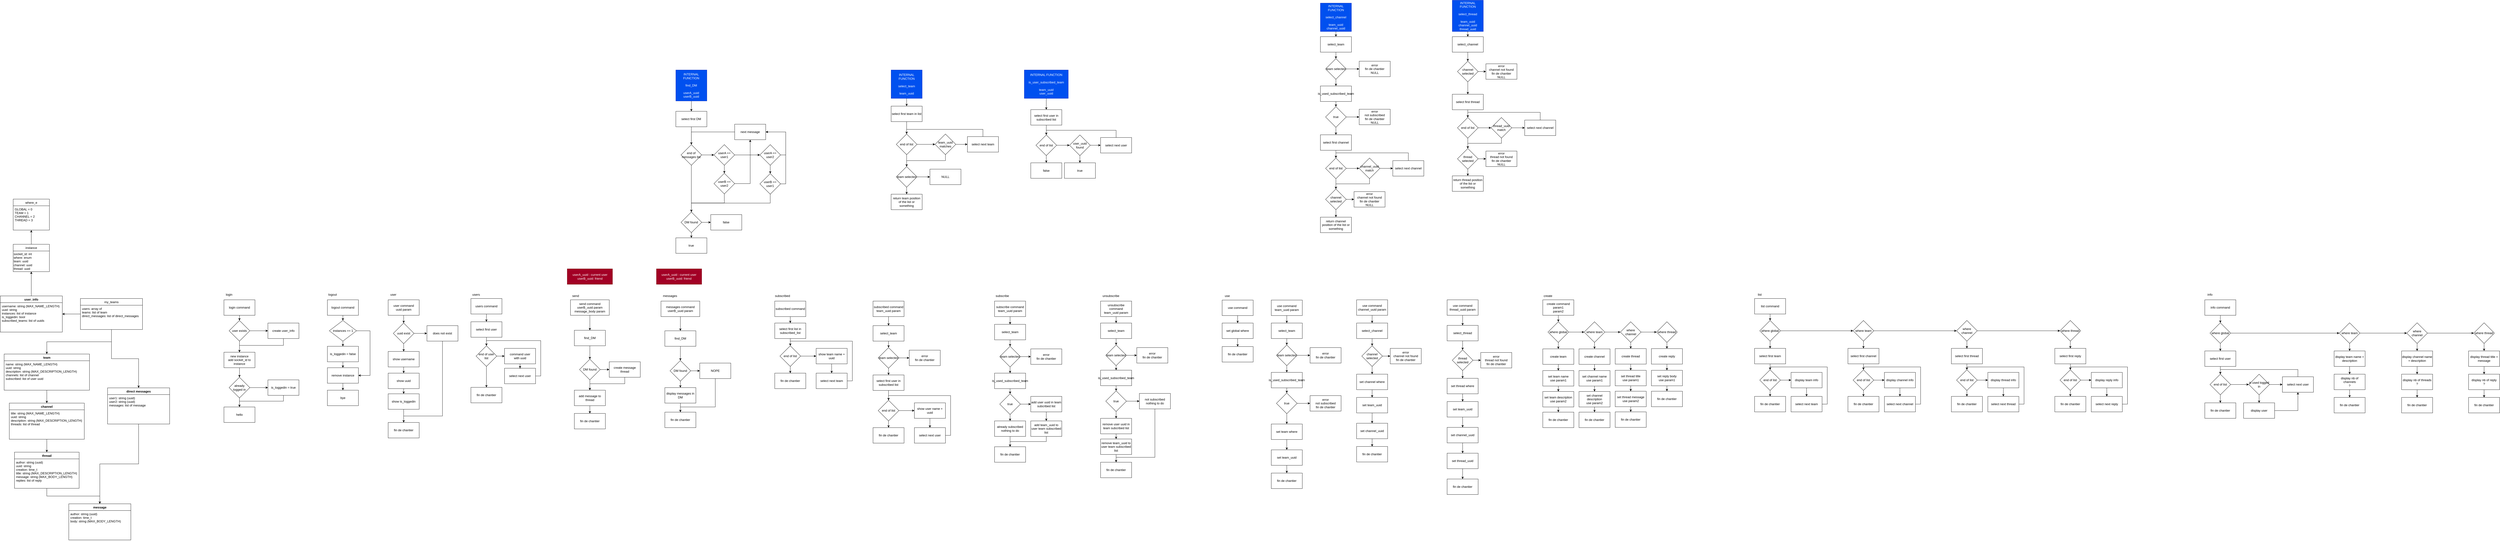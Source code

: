 <mxfile version="13.1.3">
    <diagram id="kXrOYDY1WtJ8aOGjQcrC" name="Page-1">
        <mxGraphModel dx="1107" dy="3331" grid="1" gridSize="10" guides="1" tooltips="1" connect="1" arrows="1" fold="1" page="1" pageScale="1" pageWidth="850" pageHeight="1100" math="0" shadow="0">
            <root>
                <mxCell id="0"/>
                <mxCell id="1" parent="0"/>
                <mxCell id="71" style="edgeStyle=orthogonalEdgeStyle;rounded=0;orthogonalLoop=1;jettySize=auto;html=1;" parent="1" source="6" target="15" edge="1">
                    <mxGeometry relative="1" as="geometry"/>
                </mxCell>
                <mxCell id="6" value="login command" style="rounded=0;whiteSpace=wrap;html=1;" parent="1" vertex="1">
                    <mxGeometry x="900" y="-1040" width="120" height="60" as="geometry"/>
                </mxCell>
                <mxCell id="74" style="edgeStyle=orthogonalEdgeStyle;rounded=0;orthogonalLoop=1;jettySize=auto;html=1;exitX=0.5;exitY=1;exitDx=0;exitDy=0;" parent="1" source="8" target="65" edge="1">
                    <mxGeometry relative="1" as="geometry"/>
                </mxCell>
                <mxCell id="8" value="create user_info" style="rounded=0;whiteSpace=wrap;html=1;" parent="1" vertex="1">
                    <mxGeometry x="1070" y="-950" width="120" height="60" as="geometry"/>
                </mxCell>
                <mxCell id="9" value="hello" style="rounded=0;whiteSpace=wrap;html=1;" parent="1" vertex="1">
                    <mxGeometry x="900" y="-625" width="120" height="60" as="geometry"/>
                </mxCell>
                <mxCell id="16" style="edgeStyle=orthogonalEdgeStyle;rounded=0;orthogonalLoop=1;jettySize=auto;html=1;exitX=1;exitY=0.5;exitDx=0;exitDy=0;" parent="1" source="15" target="8" edge="1">
                    <mxGeometry relative="1" as="geometry"/>
                </mxCell>
                <mxCell id="72" style="edgeStyle=orthogonalEdgeStyle;rounded=0;orthogonalLoop=1;jettySize=auto;html=1;exitX=0.5;exitY=1;exitDx=0;exitDy=0;" parent="1" source="15" target="65" edge="1">
                    <mxGeometry relative="1" as="geometry"/>
                </mxCell>
                <mxCell id="15" value="user exists" style="rhombus;whiteSpace=wrap;html=1;" parent="1" vertex="1">
                    <mxGeometry x="920" y="-960" width="80" height="80" as="geometry"/>
                </mxCell>
                <mxCell id="44" style="edgeStyle=orthogonalEdgeStyle;rounded=0;orthogonalLoop=1;jettySize=auto;html=1;" parent="1" source="37" target="23" edge="1">
                    <mxGeometry relative="1" as="geometry"/>
                </mxCell>
                <mxCell id="48" style="edgeStyle=orthogonalEdgeStyle;rounded=0;orthogonalLoop=1;jettySize=auto;html=1;" parent="1" source="37" target="31" edge="1">
                    <mxGeometry relative="1" as="geometry"/>
                </mxCell>
                <mxCell id="49" style="edgeStyle=orthogonalEdgeStyle;rounded=0;orthogonalLoop=1;jettySize=auto;html=1;" parent="1" source="37" target="2" edge="1">
                    <mxGeometry relative="1" as="geometry"/>
                </mxCell>
                <mxCell id="43" style="edgeStyle=orthogonalEdgeStyle;rounded=0;orthogonalLoop=1;jettySize=auto;html=1;" parent="1" source="31" target="33" edge="1">
                    <mxGeometry relative="1" as="geometry"/>
                </mxCell>
                <mxCell id="46" style="edgeStyle=orthogonalEdgeStyle;rounded=0;orthogonalLoop=1;jettySize=auto;html=1;" parent="1" source="23" target="25" edge="1">
                    <mxGeometry relative="1" as="geometry"/>
                </mxCell>
                <mxCell id="47" style="edgeStyle=orthogonalEdgeStyle;rounded=0;orthogonalLoop=1;jettySize=auto;html=1;" parent="1" source="25" target="29" edge="1">
                    <mxGeometry relative="1" as="geometry"/>
                </mxCell>
                <mxCell id="929" style="edgeStyle=orthogonalEdgeStyle;rounded=0;orthogonalLoop=1;jettySize=auto;html=1;exitX=0.5;exitY=0;exitDx=0;exitDy=0;" parent="1" source="2" target="475" edge="1">
                    <mxGeometry relative="1" as="geometry"/>
                </mxCell>
                <mxCell id="2" value="user_info" style="swimlane;fontStyle=1;align=center;verticalAlign=top;childLayout=stackLayout;horizontal=1;startSize=26;horizontalStack=0;resizeParent=1;resizeParentMax=0;resizeLast=0;collapsible=1;marginBottom=0;" parent="1" vertex="1">
                    <mxGeometry x="35" y="-1055" width="240" height="140" as="geometry"/>
                </mxCell>
                <mxCell id="3" value="username: string (MAX_NAME_LENGTH)&#10;uuid: string&#10;instances: list of instance&#10;is_loggedin: bool&#10;subscribed_teams: list of uuids" style="text;strokeColor=none;fillColor=none;align=left;verticalAlign=top;spacingLeft=4;spacingRight=4;overflow=hidden;rotatable=0;points=[[0,0.5],[1,0.5]];portConstraint=eastwest;" parent="2" vertex="1">
                    <mxGeometry y="26" width="240" height="114" as="geometry"/>
                </mxCell>
                <mxCell id="37" value="my_teams" style="swimlane;fontStyle=0;childLayout=stackLayout;horizontal=1;startSize=26;fillColor=none;horizontalStack=0;resizeParent=1;resizeParentMax=0;resizeLast=0;collapsible=1;marginBottom=0;" parent="1" vertex="1">
                    <mxGeometry x="345" y="-1045" width="240" height="120" as="geometry"/>
                </mxCell>
                <mxCell id="38" value="users: array of&#10;teams: list of team&#10;direct_messages: list of direct_messages" style="text;strokeColor=none;fillColor=none;align=left;verticalAlign=top;spacingLeft=4;spacingRight=4;overflow=hidden;rotatable=0;points=[[0,0.5],[1,0.5]];portConstraint=eastwest;" parent="37" vertex="1">
                    <mxGeometry y="26" width="240" height="94" as="geometry"/>
                </mxCell>
                <mxCell id="23" value="team" style="swimlane;fontStyle=1;align=center;verticalAlign=top;childLayout=stackLayout;horizontal=1;startSize=26;horizontalStack=0;resizeParent=1;resizeParentMax=0;resizeLast=0;collapsible=1;marginBottom=0;" parent="1" vertex="1">
                    <mxGeometry x="50" y="-830" width="330" height="140" as="geometry"/>
                </mxCell>
                <mxCell id="24" value="name: string (MAX_NAME_LENGTH)&#10;uuid: string&#10;description: string (MAX_DESCRIPTION_LENGTH)&#10;channels: list of channel&#10;subscribed: list of user uuid" style="text;strokeColor=none;fillColor=none;align=left;verticalAlign=top;spacingLeft=4;spacingRight=4;overflow=hidden;rotatable=0;points=[[0,0.5],[1,0.5]];portConstraint=eastwest;" parent="23" vertex="1">
                    <mxGeometry y="26" width="330" height="114" as="geometry"/>
                </mxCell>
                <mxCell id="25" value="channel" style="swimlane;fontStyle=1;align=center;verticalAlign=top;childLayout=stackLayout;horizontal=1;startSize=26;horizontalStack=0;resizeParent=1;resizeParentMax=0;resizeLast=0;collapsible=1;marginBottom=0;" parent="1" vertex="1">
                    <mxGeometry x="70" y="-640" width="290" height="140" as="geometry"/>
                </mxCell>
                <mxCell id="26" value="title: string (MAX_NAME_LENGTH)&#10;uuid: string&#10;description: string (MAX_DESCRIPTION_LENGTH)&#10;threads: list of thread" style="text;strokeColor=none;fillColor=none;align=left;verticalAlign=top;spacingLeft=4;spacingRight=4;overflow=hidden;rotatable=0;points=[[0,0.5],[1,0.5]];portConstraint=eastwest;" parent="25" vertex="1">
                    <mxGeometry y="26" width="290" height="114" as="geometry"/>
                </mxCell>
                <mxCell id="928" style="edgeStyle=orthogonalEdgeStyle;rounded=0;orthogonalLoop=1;jettySize=auto;html=1;" parent="1" source="29" target="33" edge="1">
                    <mxGeometry relative="1" as="geometry"/>
                </mxCell>
                <mxCell id="29" value="thread" style="swimlane;fontStyle=1;align=center;verticalAlign=top;childLayout=stackLayout;horizontal=1;startSize=26;horizontalStack=0;resizeParent=1;resizeParentMax=0;resizeLast=0;collapsible=1;marginBottom=0;" parent="1" vertex="1">
                    <mxGeometry x="90" y="-450" width="250" height="140" as="geometry"/>
                </mxCell>
                <mxCell id="30" value="author: string (uuid)&#10;uuid: string&#10;creation: time_t&#10;title: string (MAX_DESCRIPTION_LENGTH)&#10;message: string (MAX_BODY_LENGTH)&#10;replies: list of reply" style="text;strokeColor=none;fillColor=none;align=left;verticalAlign=top;spacingLeft=4;spacingRight=4;overflow=hidden;rotatable=0;points=[[0,0.5],[1,0.5]];portConstraint=eastwest;" parent="29" vertex="1">
                    <mxGeometry y="26" width="250" height="114" as="geometry"/>
                </mxCell>
                <mxCell id="50" value="login" style="text;html=1;strokeColor=none;fillColor=none;align=center;verticalAlign=middle;whiteSpace=wrap;rounded=0;" parent="1" vertex="1">
                    <mxGeometry x="900" y="-1070" width="40" height="20" as="geometry"/>
                </mxCell>
                <mxCell id="51" value="logout" style="text;html=1;strokeColor=none;fillColor=none;align=center;verticalAlign=middle;whiteSpace=wrap;rounded=0;" parent="1" vertex="1">
                    <mxGeometry x="1300" y="-1070" width="40" height="20" as="geometry"/>
                </mxCell>
                <mxCell id="54" style="edgeStyle=orthogonalEdgeStyle;rounded=0;orthogonalLoop=1;jettySize=auto;html=1;exitX=0.5;exitY=1;exitDx=0;exitDy=0;" parent="1" source="52" target="53" edge="1">
                    <mxGeometry relative="1" as="geometry"/>
                </mxCell>
                <mxCell id="52" value="logout command" style="rounded=0;whiteSpace=wrap;html=1;" parent="1" vertex="1">
                    <mxGeometry x="1300" y="-1040" width="120" height="60" as="geometry"/>
                </mxCell>
                <mxCell id="58" style="edgeStyle=orthogonalEdgeStyle;rounded=0;orthogonalLoop=1;jettySize=auto;html=1;exitX=0.5;exitY=1;exitDx=0;exitDy=0;" parent="1" source="53" target="55" edge="1">
                    <mxGeometry relative="1" as="geometry"/>
                </mxCell>
                <mxCell id="61" style="edgeStyle=orthogonalEdgeStyle;rounded=0;orthogonalLoop=1;jettySize=auto;html=1;exitX=1;exitY=0.5;exitDx=0;exitDy=0;" parent="1" source="53" target="56" edge="1">
                    <mxGeometry relative="1" as="geometry">
                        <Array as="points">
                            <mxPoint x="1465" y="-920"/>
                            <mxPoint x="1465" y="-747"/>
                        </Array>
                    </mxGeometry>
                </mxCell>
                <mxCell id="53" value="instances == 1" style="rhombus;whiteSpace=wrap;html=1;" parent="1" vertex="1">
                    <mxGeometry x="1307.5" y="-960" width="105" height="80" as="geometry"/>
                </mxCell>
                <mxCell id="59" style="edgeStyle=orthogonalEdgeStyle;rounded=0;orthogonalLoop=1;jettySize=auto;html=1;exitX=0.5;exitY=1;exitDx=0;exitDy=0;" parent="1" source="55" target="56" edge="1">
                    <mxGeometry relative="1" as="geometry"/>
                </mxCell>
                <mxCell id="55" value="is_loggedin = false" style="rounded=0;whiteSpace=wrap;html=1;" parent="1" vertex="1">
                    <mxGeometry x="1300" y="-860" width="120" height="60" as="geometry"/>
                </mxCell>
                <mxCell id="60" style="edgeStyle=orthogonalEdgeStyle;rounded=0;orthogonalLoop=1;jettySize=auto;html=1;exitX=0.5;exitY=1;exitDx=0;exitDy=0;" parent="1" source="56" target="57" edge="1">
                    <mxGeometry relative="1" as="geometry"/>
                </mxCell>
                <mxCell id="56" value="remove instance" style="rounded=0;whiteSpace=wrap;html=1;" parent="1" vertex="1">
                    <mxGeometry x="1300" y="-777" width="120" height="60" as="geometry"/>
                </mxCell>
                <mxCell id="57" value="bye" style="rounded=0;whiteSpace=wrap;html=1;" parent="1" vertex="1">
                    <mxGeometry x="1300" y="-690" width="120" height="60" as="geometry"/>
                </mxCell>
                <mxCell id="78" style="edgeStyle=orthogonalEdgeStyle;rounded=0;orthogonalLoop=1;jettySize=auto;html=1;exitX=0.5;exitY=1;exitDx=0;exitDy=0;" parent="1" source="62" target="9" edge="1">
                    <mxGeometry relative="1" as="geometry"/>
                </mxCell>
                <mxCell id="62" value="is_loggedin = true" style="rounded=0;whiteSpace=wrap;html=1;" parent="1" vertex="1">
                    <mxGeometry x="1070" y="-730" width="120" height="60" as="geometry"/>
                </mxCell>
                <mxCell id="76" style="edgeStyle=orthogonalEdgeStyle;rounded=0;orthogonalLoop=1;jettySize=auto;html=1;exitX=0.5;exitY=1;exitDx=0;exitDy=0;" parent="1" source="64" target="9" edge="1">
                    <mxGeometry relative="1" as="geometry"/>
                </mxCell>
                <mxCell id="77" style="edgeStyle=orthogonalEdgeStyle;rounded=0;orthogonalLoop=1;jettySize=auto;html=1;exitX=1;exitY=0.5;exitDx=0;exitDy=0;entryX=0;entryY=0.5;entryDx=0;entryDy=0;" parent="1" source="64" target="62" edge="1">
                    <mxGeometry relative="1" as="geometry"/>
                </mxCell>
                <mxCell id="64" value="already logged in" style="rhombus;whiteSpace=wrap;html=1;" parent="1" vertex="1">
                    <mxGeometry x="920" y="-740" width="80" height="80" as="geometry"/>
                </mxCell>
                <mxCell id="75" style="edgeStyle=orthogonalEdgeStyle;rounded=0;orthogonalLoop=1;jettySize=auto;html=1;exitX=0.5;exitY=1;exitDx=0;exitDy=0;" parent="1" source="65" target="64" edge="1">
                    <mxGeometry relative="1" as="geometry"/>
                </mxCell>
                <mxCell id="65" value="new instance&lt;br&gt;add socket_id to instance" style="rounded=0;whiteSpace=wrap;html=1;" parent="1" vertex="1">
                    <mxGeometry x="900" y="-837" width="120" height="60" as="geometry"/>
                </mxCell>
                <mxCell id="79" value="users" style="text;html=1;strokeColor=none;fillColor=none;align=center;verticalAlign=middle;whiteSpace=wrap;rounded=0;" parent="1" vertex="1">
                    <mxGeometry x="1855" y="-1070" width="40" height="20" as="geometry"/>
                </mxCell>
                <mxCell id="96" style="edgeStyle=orthogonalEdgeStyle;rounded=0;orthogonalLoop=1;jettySize=auto;html=1;exitX=0.5;exitY=1;exitDx=0;exitDy=0;" parent="1" source="80" target="95" edge="1">
                    <mxGeometry relative="1" as="geometry"/>
                </mxCell>
                <mxCell id="80" value="users command" style="rounded=0;whiteSpace=wrap;html=1;" parent="1" vertex="1">
                    <mxGeometry x="1855" y="-1045" width="120" height="60" as="geometry"/>
                </mxCell>
                <mxCell id="120" style="edgeStyle=orthogonalEdgeStyle;rounded=0;orthogonalLoop=1;jettySize=auto;html=1;exitX=1;exitY=0.5;exitDx=0;exitDy=0;" parent="1" source="89" target="118" edge="1">
                    <mxGeometry relative="1" as="geometry"/>
                </mxCell>
                <mxCell id="123" style="edgeStyle=orthogonalEdgeStyle;rounded=0;orthogonalLoop=1;jettySize=auto;html=1;exitX=0.5;exitY=1;exitDx=0;exitDy=0;" parent="1" source="89" target="100" edge="1">
                    <mxGeometry relative="1" as="geometry"/>
                </mxCell>
                <mxCell id="89" value="end of user list" style="rhombus;whiteSpace=wrap;html=1;" parent="1" vertex="1">
                    <mxGeometry x="1875" y="-862" width="80" height="80" as="geometry"/>
                </mxCell>
                <mxCell id="122" style="edgeStyle=orthogonalEdgeStyle;rounded=0;orthogonalLoop=1;jettySize=auto;html=1;exitX=1;exitY=0.5;exitDx=0;exitDy=0;entryX=0.5;entryY=0;entryDx=0;entryDy=0;" parent="1" source="92" target="89" edge="1">
                    <mxGeometry relative="1" as="geometry"/>
                </mxCell>
                <mxCell id="92" value="select next user" style="rounded=0;whiteSpace=wrap;html=1;" parent="1" vertex="1">
                    <mxGeometry x="1985" y="-775" width="120" height="60" as="geometry"/>
                </mxCell>
                <mxCell id="97" style="edgeStyle=orthogonalEdgeStyle;rounded=0;orthogonalLoop=1;jettySize=auto;html=1;exitX=0.5;exitY=1;exitDx=0;exitDy=0;" parent="1" source="95" target="89" edge="1">
                    <mxGeometry relative="1" as="geometry"/>
                </mxCell>
                <mxCell id="95" value="select first user" style="rounded=0;whiteSpace=wrap;html=1;" parent="1" vertex="1">
                    <mxGeometry x="1855" y="-955" width="120" height="60" as="geometry"/>
                </mxCell>
                <mxCell id="100" value="fin de chantier" style="rounded=0;whiteSpace=wrap;html=1;" parent="1" vertex="1">
                    <mxGeometry x="1855" y="-701" width="120" height="60" as="geometry"/>
                </mxCell>
                <mxCell id="102" value="user" style="text;html=1;strokeColor=none;fillColor=none;align=center;verticalAlign=middle;whiteSpace=wrap;rounded=0;" parent="1" vertex="1">
                    <mxGeometry x="1535" y="-1070" width="40" height="20" as="geometry"/>
                </mxCell>
                <mxCell id="114" style="edgeStyle=orthogonalEdgeStyle;rounded=0;orthogonalLoop=1;jettySize=auto;html=1;exitX=0.5;exitY=1;exitDx=0;exitDy=0;" parent="1" source="103" target="105" edge="1">
                    <mxGeometry relative="1" as="geometry"/>
                </mxCell>
                <mxCell id="103" value="user command&lt;br&gt;uuid param" style="rounded=0;whiteSpace=wrap;html=1;" parent="1" vertex="1">
                    <mxGeometry x="1535" y="-1040" width="120" height="60" as="geometry"/>
                </mxCell>
                <mxCell id="107" style="edgeStyle=orthogonalEdgeStyle;rounded=0;orthogonalLoop=1;jettySize=auto;html=1;exitX=1;exitY=0.5;exitDx=0;exitDy=0;" parent="1" source="105" target="106" edge="1">
                    <mxGeometry relative="1" as="geometry"/>
                </mxCell>
                <mxCell id="113" style="edgeStyle=orthogonalEdgeStyle;rounded=0;orthogonalLoop=1;jettySize=auto;html=1;exitX=0.5;exitY=1;exitDx=0;exitDy=0;" parent="1" source="105" target="109" edge="1">
                    <mxGeometry relative="1" as="geometry"/>
                </mxCell>
                <mxCell id="105" value="uuid exist" style="rhombus;whiteSpace=wrap;html=1;" parent="1" vertex="1">
                    <mxGeometry x="1555" y="-950" width="80" height="80" as="geometry"/>
                </mxCell>
                <mxCell id="117" style="edgeStyle=orthogonalEdgeStyle;rounded=0;orthogonalLoop=1;jettySize=auto;html=1;exitX=0.5;exitY=1;exitDx=0;exitDy=0;" parent="1" source="106" target="115" edge="1">
                    <mxGeometry relative="1" as="geometry">
                        <Array as="points">
                            <mxPoint x="1745" y="-590"/>
                            <mxPoint x="1595" y="-590"/>
                        </Array>
                    </mxGeometry>
                </mxCell>
                <mxCell id="106" value="does not exist" style="rounded=0;whiteSpace=wrap;html=1;" parent="1" vertex="1">
                    <mxGeometry x="1685" y="-940" width="120" height="60" as="geometry"/>
                </mxCell>
                <mxCell id="108" style="edgeStyle=orthogonalEdgeStyle;rounded=0;orthogonalLoop=1;jettySize=auto;html=1;exitX=0.5;exitY=1;exitDx=0;exitDy=0;" parent="1" source="109" target="111" edge="1">
                    <mxGeometry relative="1" as="geometry"/>
                </mxCell>
                <mxCell id="109" value="show username" style="rounded=0;whiteSpace=wrap;html=1;" parent="1" vertex="1">
                    <mxGeometry x="1535" y="-840" width="120" height="60" as="geometry"/>
                </mxCell>
                <mxCell id="110" style="edgeStyle=orthogonalEdgeStyle;rounded=0;orthogonalLoop=1;jettySize=auto;html=1;exitX=0.5;exitY=1;exitDx=0;exitDy=0;" parent="1" source="111" target="112" edge="1">
                    <mxGeometry relative="1" as="geometry"/>
                </mxCell>
                <mxCell id="111" value="show uuid" style="rounded=0;whiteSpace=wrap;html=1;" parent="1" vertex="1">
                    <mxGeometry x="1535" y="-756" width="120" height="60" as="geometry"/>
                </mxCell>
                <mxCell id="116" style="edgeStyle=orthogonalEdgeStyle;rounded=0;orthogonalLoop=1;jettySize=auto;html=1;exitX=0.5;exitY=1;exitDx=0;exitDy=0;" parent="1" source="112" target="115" edge="1">
                    <mxGeometry relative="1" as="geometry"/>
                </mxCell>
                <mxCell id="112" value="show is_loggedin" style="rounded=0;whiteSpace=wrap;html=1;" parent="1" vertex="1">
                    <mxGeometry x="1535" y="-676" width="120" height="60" as="geometry"/>
                </mxCell>
                <mxCell id="115" value="fin de chantier" style="rounded=0;whiteSpace=wrap;html=1;" parent="1" vertex="1">
                    <mxGeometry x="1535" y="-565" width="120" height="60" as="geometry"/>
                </mxCell>
                <mxCell id="121" style="edgeStyle=orthogonalEdgeStyle;rounded=0;orthogonalLoop=1;jettySize=auto;html=1;exitX=0.5;exitY=1;exitDx=0;exitDy=0;" parent="1" source="118" target="92" edge="1">
                    <mxGeometry relative="1" as="geometry"/>
                </mxCell>
                <mxCell id="118" value="command user&lt;br&gt;with uuid" style="rounded=0;whiteSpace=wrap;html=1;" parent="1" vertex="1">
                    <mxGeometry x="1985" y="-852" width="120" height="60" as="geometry"/>
                </mxCell>
                <mxCell id="124" value="send" style="text;html=1;strokeColor=none;fillColor=none;align=center;verticalAlign=middle;whiteSpace=wrap;rounded=0;" parent="1" vertex="1">
                    <mxGeometry x="2240" y="-1065" width="40" height="20" as="geometry"/>
                </mxCell>
                <mxCell id="246" style="edgeStyle=orthogonalEdgeStyle;rounded=0;orthogonalLoop=1;jettySize=auto;html=1;exitX=0.5;exitY=1;exitDx=0;exitDy=0;" parent="1" source="125" target="245" edge="1">
                    <mxGeometry relative="1" as="geometry"/>
                </mxCell>
                <mxCell id="125" value="send command&lt;br&gt;userB_uuid param&lt;br&gt;message_body param" style="rounded=0;whiteSpace=wrap;html=1;" parent="1" vertex="1">
                    <mxGeometry x="2240" y="-1040" width="150" height="60" as="geometry"/>
                </mxCell>
                <mxCell id="128" value="userA_uuid : current user&lt;br&gt;userB_uuid: friend" style="rounded=0;whiteSpace=wrap;html=1;fillColor=#a20025;strokeColor=#6F0000;fontColor=#ffffff;" parent="1" vertex="1">
                    <mxGeometry x="2227.5" y="-1160" width="175" height="60" as="geometry"/>
                </mxCell>
                <mxCell id="175" style="edgeStyle=orthogonalEdgeStyle;rounded=0;orthogonalLoop=1;jettySize=auto;html=1;exitX=0.5;exitY=1;exitDx=0;exitDy=0;" parent="1" source="168" target="173" edge="1">
                    <mxGeometry relative="1" as="geometry"/>
                </mxCell>
                <mxCell id="176" style="edgeStyle=orthogonalEdgeStyle;rounded=0;orthogonalLoop=1;jettySize=auto;html=1;exitX=1;exitY=0.5;exitDx=0;exitDy=0;" parent="1" source="168" target="174" edge="1">
                    <mxGeometry relative="1" as="geometry"/>
                </mxCell>
                <mxCell id="168" value="DM found" style="rhombus;whiteSpace=wrap;html=1;" parent="1" vertex="1">
                    <mxGeometry x="2275" y="-810" width="80" height="80" as="geometry"/>
                </mxCell>
                <mxCell id="179" style="edgeStyle=orthogonalEdgeStyle;rounded=0;orthogonalLoop=1;jettySize=auto;html=1;exitX=0.5;exitY=1;exitDx=0;exitDy=0;" parent="1" source="173" target="178" edge="1">
                    <mxGeometry relative="1" as="geometry"/>
                </mxCell>
                <mxCell id="173" value="add message to thread" style="rounded=0;whiteSpace=wrap;html=1;" parent="1" vertex="1">
                    <mxGeometry x="2255" y="-690" width="120" height="60" as="geometry"/>
                </mxCell>
                <mxCell id="177" style="edgeStyle=orthogonalEdgeStyle;rounded=0;orthogonalLoop=1;jettySize=auto;html=1;exitX=0.5;exitY=1;exitDx=0;exitDy=0;" parent="1" source="174" target="173" edge="1">
                    <mxGeometry relative="1" as="geometry"/>
                </mxCell>
                <mxCell id="174" value="create message thread" style="rounded=0;whiteSpace=wrap;html=1;" parent="1" vertex="1">
                    <mxGeometry x="2390" y="-800" width="120" height="60" as="geometry"/>
                </mxCell>
                <mxCell id="178" value="fin de chantier" style="rounded=0;whiteSpace=wrap;html=1;" parent="1" vertex="1">
                    <mxGeometry x="2255" y="-600" width="120" height="60" as="geometry"/>
                </mxCell>
                <mxCell id="185" value="messages" style="text;html=1;strokeColor=none;fillColor=none;align=center;verticalAlign=middle;whiteSpace=wrap;rounded=0;" parent="1" vertex="1">
                    <mxGeometry x="2605" y="-1065" width="40" height="20" as="geometry"/>
                </mxCell>
                <mxCell id="248" style="edgeStyle=orthogonalEdgeStyle;rounded=0;orthogonalLoop=1;jettySize=auto;html=1;exitX=0.5;exitY=1;exitDx=0;exitDy=0;" parent="1" source="186" target="247" edge="1">
                    <mxGeometry relative="1" as="geometry"/>
                </mxCell>
                <mxCell id="186" value="messages command&lt;br&gt;userB_uuid param" style="rounded=0;whiteSpace=wrap;html=1;" parent="1" vertex="1">
                    <mxGeometry x="2590" y="-1035" width="150" height="60" as="geometry"/>
                </mxCell>
                <mxCell id="206" style="edgeStyle=orthogonalEdgeStyle;rounded=0;orthogonalLoop=1;jettySize=auto;html=1;exitX=1;exitY=0.5;exitDx=0;exitDy=0;" parent="1" source="207" target="208" edge="1">
                    <mxGeometry relative="1" as="geometry"/>
                </mxCell>
                <mxCell id="212" style="edgeStyle=orthogonalEdgeStyle;rounded=0;orthogonalLoop=1;jettySize=auto;html=1;exitX=0.5;exitY=1;exitDx=0;exitDy=0;" parent="1" source="207" target="211" edge="1">
                    <mxGeometry relative="1" as="geometry"/>
                </mxCell>
                <mxCell id="207" value="DM found" style="rhombus;whiteSpace=wrap;html=1;" parent="1" vertex="1">
                    <mxGeometry x="2625" y="-805" width="80" height="80" as="geometry"/>
                </mxCell>
                <mxCell id="252" style="edgeStyle=orthogonalEdgeStyle;rounded=0;orthogonalLoop=1;jettySize=auto;html=1;exitX=0.5;exitY=1;exitDx=0;exitDy=0;" parent="1" source="208" target="251" edge="1">
                    <mxGeometry relative="1" as="geometry">
                        <Array as="points">
                            <mxPoint x="2800" y="-625"/>
                            <mxPoint x="2665" y="-625"/>
                        </Array>
                    </mxGeometry>
                </mxCell>
                <mxCell id="208" value="NOPE" style="rounded=0;whiteSpace=wrap;html=1;" parent="1" vertex="1">
                    <mxGeometry x="2740" y="-795" width="120" height="60" as="geometry"/>
                </mxCell>
                <mxCell id="253" style="edgeStyle=orthogonalEdgeStyle;rounded=0;orthogonalLoop=1;jettySize=auto;html=1;exitX=0.5;exitY=1;exitDx=0;exitDy=0;" parent="1" source="211" target="251" edge="1">
                    <mxGeometry relative="1" as="geometry"/>
                </mxCell>
                <mxCell id="211" value="display messages in DM" style="rounded=0;whiteSpace=wrap;html=1;" parent="1" vertex="1">
                    <mxGeometry x="2605" y="-700" width="120" height="60" as="geometry"/>
                </mxCell>
                <mxCell id="213" style="edgeStyle=orthogonalEdgeStyle;rounded=0;orthogonalLoop=1;jettySize=auto;html=1;exitX=0.5;exitY=1;exitDx=0;exitDy=0;" parent="1" source="214" target="231" edge="1">
                    <mxGeometry relative="1" as="geometry"/>
                </mxCell>
                <mxCell id="214" value="select first DM" style="rounded=0;whiteSpace=wrap;html=1;" parent="1" vertex="1">
                    <mxGeometry x="2647.47" y="-1770" width="120" height="60" as="geometry"/>
                </mxCell>
                <mxCell id="215" style="edgeStyle=orthogonalEdgeStyle;rounded=0;orthogonalLoop=1;jettySize=auto;html=1;exitX=0.5;exitY=1;exitDx=0;exitDy=0;" parent="1" source="217" target="220" edge="1">
                    <mxGeometry relative="1" as="geometry"/>
                </mxCell>
                <mxCell id="216" style="edgeStyle=orthogonalEdgeStyle;rounded=0;orthogonalLoop=1;jettySize=auto;html=1;exitX=1;exitY=0.5;exitDx=0;exitDy=0;" parent="1" source="217" target="223" edge="1">
                    <mxGeometry relative="1" as="geometry"/>
                </mxCell>
                <mxCell id="217" value="userA == user1" style="rhombus;whiteSpace=wrap;html=1;" parent="1" vertex="1">
                    <mxGeometry x="2794.97" y="-1641" width="80" height="80" as="geometry"/>
                </mxCell>
                <mxCell id="219" style="edgeStyle=orthogonalEdgeStyle;rounded=0;orthogonalLoop=1;jettySize=auto;html=1;exitX=1;exitY=0.5;exitDx=0;exitDy=0;" parent="1" source="220" target="228" edge="1">
                    <mxGeometry relative="1" as="geometry"/>
                </mxCell>
                <mxCell id="243" style="edgeStyle=orthogonalEdgeStyle;rounded=0;orthogonalLoop=1;jettySize=auto;html=1;exitX=0.5;exitY=1;exitDx=0;exitDy=0;" parent="1" source="220" target="233" edge="1">
                    <mxGeometry relative="1" as="geometry"/>
                </mxCell>
                <mxCell id="220" value="userB == user2" style="rhombus;whiteSpace=wrap;html=1;" parent="1" vertex="1">
                    <mxGeometry x="2794.97" y="-1530" width="80" height="80" as="geometry"/>
                </mxCell>
                <mxCell id="221" style="edgeStyle=orthogonalEdgeStyle;rounded=0;orthogonalLoop=1;jettySize=auto;html=1;exitX=0.5;exitY=1;exitDx=0;exitDy=0;" parent="1" source="223" target="226" edge="1">
                    <mxGeometry relative="1" as="geometry"/>
                </mxCell>
                <mxCell id="222" style="edgeStyle=orthogonalEdgeStyle;rounded=0;orthogonalLoop=1;jettySize=auto;html=1;exitX=1;exitY=0.5;exitDx=0;exitDy=0;entryX=1;entryY=0.5;entryDx=0;entryDy=0;" parent="1" source="223" target="228" edge="1">
                    <mxGeometry relative="1" as="geometry"/>
                </mxCell>
                <mxCell id="223" value="userA == user2" style="rhombus;whiteSpace=wrap;html=1;" parent="1" vertex="1">
                    <mxGeometry x="2972.47" y="-1641" width="80" height="80" as="geometry"/>
                </mxCell>
                <mxCell id="224" style="edgeStyle=orthogonalEdgeStyle;rounded=0;orthogonalLoop=1;jettySize=auto;html=1;exitX=1;exitY=0.5;exitDx=0;exitDy=0;" parent="1" source="226" target="228" edge="1">
                    <mxGeometry relative="1" as="geometry">
                        <Array as="points">
                            <mxPoint x="3072.47" y="-1489"/>
                            <mxPoint x="3072.47" y="-1690"/>
                        </Array>
                    </mxGeometry>
                </mxCell>
                <mxCell id="244" style="edgeStyle=orthogonalEdgeStyle;rounded=0;orthogonalLoop=1;jettySize=auto;html=1;exitX=0.5;exitY=1;exitDx=0;exitDy=0;" parent="1" source="226" target="233" edge="1">
                    <mxGeometry relative="1" as="geometry"/>
                </mxCell>
                <mxCell id="226" value="userB == user1" style="rhombus;whiteSpace=wrap;html=1;" parent="1" vertex="1">
                    <mxGeometry x="2972.47" y="-1529" width="80" height="80" as="geometry"/>
                </mxCell>
                <mxCell id="227" style="edgeStyle=orthogonalEdgeStyle;rounded=0;orthogonalLoop=1;jettySize=auto;html=1;exitX=0;exitY=0.5;exitDx=0;exitDy=0;" parent="1" source="228" target="231" edge="1">
                    <mxGeometry relative="1" as="geometry">
                        <Array as="points">
                            <mxPoint x="2874.47" y="-1690"/>
                            <mxPoint x="2707.47" y="-1690"/>
                        </Array>
                    </mxGeometry>
                </mxCell>
                <mxCell id="228" value="next message" style="rounded=0;whiteSpace=wrap;html=1;" parent="1" vertex="1">
                    <mxGeometry x="2874.97" y="-1720" width="120" height="60" as="geometry"/>
                </mxCell>
                <mxCell id="229" style="edgeStyle=orthogonalEdgeStyle;rounded=0;orthogonalLoop=1;jettySize=auto;html=1;exitX=1;exitY=0.5;exitDx=0;exitDy=0;" parent="1" source="231" target="217" edge="1">
                    <mxGeometry relative="1" as="geometry"/>
                </mxCell>
                <mxCell id="230" style="edgeStyle=orthogonalEdgeStyle;rounded=0;orthogonalLoop=1;jettySize=auto;html=1;exitX=0.5;exitY=1;exitDx=0;exitDy=0;" parent="1" source="231" target="233" edge="1">
                    <mxGeometry relative="1" as="geometry"/>
                </mxCell>
                <mxCell id="231" value="end of messages list" style="rhombus;whiteSpace=wrap;html=1;" parent="1" vertex="1">
                    <mxGeometry x="2667.47" y="-1641" width="80" height="80" as="geometry"/>
                </mxCell>
                <mxCell id="232" style="edgeStyle=orthogonalEdgeStyle;rounded=0;orthogonalLoop=1;jettySize=auto;html=1;exitX=1;exitY=0.5;exitDx=0;exitDy=0;" parent="1" source="233" target="234" edge="1">
                    <mxGeometry relative="1" as="geometry"/>
                </mxCell>
                <mxCell id="239" style="edgeStyle=orthogonalEdgeStyle;rounded=0;orthogonalLoop=1;jettySize=auto;html=1;exitX=0.5;exitY=1;exitDx=0;exitDy=0;" parent="1" source="233" target="238" edge="1">
                    <mxGeometry relative="1" as="geometry"/>
                </mxCell>
                <mxCell id="233" value="DM found" style="rhombus;whiteSpace=wrap;html=1;" parent="1" vertex="1">
                    <mxGeometry x="2667.47" y="-1380" width="80" height="80" as="geometry"/>
                </mxCell>
                <mxCell id="234" value="false" style="rounded=0;whiteSpace=wrap;html=1;" parent="1" vertex="1">
                    <mxGeometry x="2782.47" y="-1370" width="120" height="60" as="geometry"/>
                </mxCell>
                <mxCell id="237" style="edgeStyle=orthogonalEdgeStyle;rounded=0;orthogonalLoop=1;jettySize=auto;html=1;exitX=0.5;exitY=1;exitDx=0;exitDy=0;" parent="1" source="236" target="214" edge="1">
                    <mxGeometry relative="1" as="geometry"/>
                </mxCell>
                <mxCell id="236" value="INTERNAL FUNCTION&lt;br&gt;&lt;br&gt;find_DM&lt;br&gt;&lt;br&gt;userA_uuid&lt;br&gt;userB_uuid" style="rounded=0;whiteSpace=wrap;html=1;fillColor=#0050ef;strokeColor=#001DBC;fontColor=#ffffff;" parent="1" vertex="1">
                    <mxGeometry x="2647.47" y="-1930" width="120" height="120" as="geometry"/>
                </mxCell>
                <mxCell id="238" value="true" style="rounded=0;whiteSpace=wrap;html=1;" parent="1" vertex="1">
                    <mxGeometry x="2647.47" y="-1280" width="120" height="60" as="geometry"/>
                </mxCell>
                <mxCell id="249" style="edgeStyle=orthogonalEdgeStyle;rounded=0;orthogonalLoop=1;jettySize=auto;html=1;exitX=0.5;exitY=1;exitDx=0;exitDy=0;" parent="1" source="245" target="168" edge="1">
                    <mxGeometry relative="1" as="geometry"/>
                </mxCell>
                <mxCell id="245" value="find_DM" style="rounded=0;whiteSpace=wrap;html=1;" parent="1" vertex="1">
                    <mxGeometry x="2255" y="-922" width="120" height="60" as="geometry"/>
                </mxCell>
                <mxCell id="250" style="edgeStyle=orthogonalEdgeStyle;rounded=0;orthogonalLoop=1;jettySize=auto;html=1;exitX=0.5;exitY=1;exitDx=0;exitDy=0;" parent="1" source="247" target="207" edge="1">
                    <mxGeometry relative="1" as="geometry"/>
                </mxCell>
                <mxCell id="247" value="find_DM" style="rounded=0;whiteSpace=wrap;html=1;" parent="1" vertex="1">
                    <mxGeometry x="2605" y="-920" width="120" height="60" as="geometry"/>
                </mxCell>
                <mxCell id="251" value="fin de chantier" style="rounded=0;whiteSpace=wrap;html=1;" parent="1" vertex="1">
                    <mxGeometry x="2605" y="-605" width="120" height="60" as="geometry"/>
                </mxCell>
                <mxCell id="254" value="userA_uuid : current user&lt;br&gt;userB_uuid: friend" style="rounded=0;whiteSpace=wrap;html=1;fillColor=#a20025;strokeColor=#6F0000;fontColor=#ffffff;" parent="1" vertex="1">
                    <mxGeometry x="2572.47" y="-1160" width="175" height="60" as="geometry"/>
                </mxCell>
                <mxCell id="255" value="subscribed" style="text;html=1;strokeColor=none;fillColor=none;align=center;verticalAlign=middle;whiteSpace=wrap;rounded=0;" parent="1" vertex="1">
                    <mxGeometry x="3040" y="-1065" width="40" height="20" as="geometry"/>
                </mxCell>
                <mxCell id="268" style="edgeStyle=orthogonalEdgeStyle;rounded=0;orthogonalLoop=1;jettySize=auto;html=1;exitX=0.5;exitY=1;exitDx=0;exitDy=0;" parent="1" source="256" target="261" edge="1">
                    <mxGeometry relative="1" as="geometry"/>
                </mxCell>
                <mxCell id="256" value="subscribed command" style="rounded=0;whiteSpace=wrap;html=1;" parent="1" vertex="1">
                    <mxGeometry x="3030" y="-1035" width="120" height="60" as="geometry"/>
                </mxCell>
                <mxCell id="267" style="edgeStyle=orthogonalEdgeStyle;rounded=0;orthogonalLoop=1;jettySize=auto;html=1;exitX=0.5;exitY=1;exitDx=0;exitDy=0;" parent="1" source="261" target="262" edge="1">
                    <mxGeometry relative="1" as="geometry"/>
                </mxCell>
                <mxCell id="261" value="select first list in subscribed_list" style="rounded=0;whiteSpace=wrap;html=1;" parent="1" vertex="1">
                    <mxGeometry x="3030" y="-950" width="120" height="60" as="geometry"/>
                </mxCell>
                <mxCell id="266" style="edgeStyle=orthogonalEdgeStyle;rounded=0;orthogonalLoop=1;jettySize=auto;html=1;" parent="1" source="262" target="265" edge="1">
                    <mxGeometry relative="1" as="geometry"/>
                </mxCell>
                <mxCell id="269" style="edgeStyle=orthogonalEdgeStyle;rounded=0;orthogonalLoop=1;jettySize=auto;html=1;exitX=0.5;exitY=1;exitDx=0;exitDy=0;" parent="1" source="262" target="263" edge="1">
                    <mxGeometry relative="1" as="geometry"/>
                </mxCell>
                <mxCell id="262" value="end of list" style="rhombus;whiteSpace=wrap;html=1;" parent="1" vertex="1">
                    <mxGeometry x="3050" y="-862" width="80" height="80" as="geometry"/>
                </mxCell>
                <mxCell id="263" value="fin de chantier" style="rounded=0;whiteSpace=wrap;html=1;" parent="1" vertex="1">
                    <mxGeometry x="3030" y="-756" width="120" height="60" as="geometry"/>
                </mxCell>
                <mxCell id="271" style="edgeStyle=orthogonalEdgeStyle;rounded=0;orthogonalLoop=1;jettySize=auto;html=1;exitX=0.5;exitY=1;exitDx=0;exitDy=0;" parent="1" source="265" target="270" edge="1">
                    <mxGeometry relative="1" as="geometry"/>
                </mxCell>
                <mxCell id="265" value="show team name + uuid" style="rounded=0;whiteSpace=wrap;html=1;" parent="1" vertex="1">
                    <mxGeometry x="3190" y="-852" width="120" height="60" as="geometry"/>
                </mxCell>
                <mxCell id="272" style="edgeStyle=orthogonalEdgeStyle;rounded=0;orthogonalLoop=1;jettySize=auto;html=1;exitX=1;exitY=0.5;exitDx=0;exitDy=0;entryX=0.5;entryY=0;entryDx=0;entryDy=0;" parent="1" source="270" target="262" edge="1">
                    <mxGeometry relative="1" as="geometry">
                        <Array as="points">
                            <mxPoint x="3330" y="-726"/>
                            <mxPoint x="3330" y="-880"/>
                            <mxPoint x="3090" y="-880"/>
                        </Array>
                    </mxGeometry>
                </mxCell>
                <mxCell id="270" value="select next team" style="rounded=0;whiteSpace=wrap;html=1;" parent="1" vertex="1">
                    <mxGeometry x="3190" y="-756" width="120" height="60" as="geometry"/>
                </mxCell>
                <mxCell id="393" style="edgeStyle=orthogonalEdgeStyle;rounded=0;orthogonalLoop=1;jettySize=auto;html=1;exitX=0.5;exitY=1;exitDx=0;exitDy=0;" parent="1" source="273" target="392" edge="1">
                    <mxGeometry relative="1" as="geometry"/>
                </mxCell>
                <mxCell id="273" value="subscribed command&lt;br&gt;team_uuid param" style="rounded=0;whiteSpace=wrap;html=1;" parent="1" vertex="1">
                    <mxGeometry x="3410" y="-1035" width="120" height="60" as="geometry"/>
                </mxCell>
                <mxCell id="305" style="edgeStyle=orthogonalEdgeStyle;rounded=0;orthogonalLoop=1;jettySize=auto;html=1;exitX=0.5;exitY=1;exitDx=0;exitDy=0;" parent="1" source="295" target="299" edge="1">
                    <mxGeometry relative="1" as="geometry"/>
                </mxCell>
                <mxCell id="295" value="select first user in subscribed list" style="rounded=0;whiteSpace=wrap;html=1;" parent="1" vertex="1">
                    <mxGeometry x="3410" y="-749" width="120" height="60" as="geometry"/>
                </mxCell>
                <mxCell id="297" style="edgeStyle=orthogonalEdgeStyle;rounded=0;orthogonalLoop=1;jettySize=auto;html=1;" parent="1" source="299" target="302" edge="1">
                    <mxGeometry relative="1" as="geometry"/>
                </mxCell>
                <mxCell id="298" style="edgeStyle=orthogonalEdgeStyle;rounded=0;orthogonalLoop=1;jettySize=auto;html=1;exitX=0.5;exitY=1;exitDx=0;exitDy=0;" parent="1" source="299" target="300" edge="1">
                    <mxGeometry relative="1" as="geometry"/>
                </mxCell>
                <mxCell id="299" value="end of list" style="rhombus;whiteSpace=wrap;html=1;" parent="1" vertex="1">
                    <mxGeometry x="3430" y="-651" width="80" height="80" as="geometry"/>
                </mxCell>
                <mxCell id="300" value="fin de chantier" style="rounded=0;whiteSpace=wrap;html=1;" parent="1" vertex="1">
                    <mxGeometry x="3410" y="-545" width="120" height="60" as="geometry"/>
                </mxCell>
                <mxCell id="301" style="edgeStyle=orthogonalEdgeStyle;rounded=0;orthogonalLoop=1;jettySize=auto;html=1;exitX=0.5;exitY=1;exitDx=0;exitDy=0;" parent="1" source="302" target="304" edge="1">
                    <mxGeometry relative="1" as="geometry"/>
                </mxCell>
                <mxCell id="302" value="show user name + uuid" style="rounded=0;whiteSpace=wrap;html=1;" parent="1" vertex="1">
                    <mxGeometry x="3570" y="-641" width="120" height="60" as="geometry"/>
                </mxCell>
                <mxCell id="303" style="edgeStyle=orthogonalEdgeStyle;rounded=0;orthogonalLoop=1;jettySize=auto;html=1;exitX=1;exitY=0.5;exitDx=0;exitDy=0;entryX=0.5;entryY=0;entryDx=0;entryDy=0;" parent="1" source="304" target="299" edge="1">
                    <mxGeometry relative="1" as="geometry">
                        <Array as="points">
                            <mxPoint x="3710" y="-515"/>
                            <mxPoint x="3710" y="-669"/>
                            <mxPoint x="3470" y="-669"/>
                        </Array>
                    </mxGeometry>
                </mxCell>
                <mxCell id="304" value="select next user" style="rounded=0;whiteSpace=wrap;html=1;" parent="1" vertex="1">
                    <mxGeometry x="3570" y="-545" width="120" height="60" as="geometry"/>
                </mxCell>
                <mxCell id="306" value="subscribe" style="text;html=1;strokeColor=none;fillColor=none;align=center;verticalAlign=middle;whiteSpace=wrap;rounded=0;" parent="1" vertex="1">
                    <mxGeometry x="3890" y="-1065" width="40" height="20" as="geometry"/>
                </mxCell>
                <mxCell id="404" style="edgeStyle=orthogonalEdgeStyle;rounded=0;orthogonalLoop=1;jettySize=auto;html=1;exitX=0.5;exitY=1;exitDx=0;exitDy=0;" parent="1" source="307" target="400" edge="1">
                    <mxGeometry relative="1" as="geometry"/>
                </mxCell>
                <mxCell id="307" value="subscribe command&lt;br&gt;team_uuid param" style="rounded=0;whiteSpace=wrap;html=1;" parent="1" vertex="1">
                    <mxGeometry x="3880" y="-1035" width="120" height="60" as="geometry"/>
                </mxCell>
                <mxCell id="327" style="edgeStyle=orthogonalEdgeStyle;rounded=0;orthogonalLoop=1;jettySize=auto;html=1;exitX=0.5;exitY=1;exitDx=0;exitDy=0;" parent="1" source="324" target="326" edge="1">
                    <mxGeometry relative="1" as="geometry"/>
                </mxCell>
                <mxCell id="324" value="add user uuid in team subcribed list" style="rounded=0;whiteSpace=wrap;html=1;" parent="1" vertex="1">
                    <mxGeometry x="4020" y="-666" width="120" height="60" as="geometry"/>
                </mxCell>
                <mxCell id="329" style="edgeStyle=orthogonalEdgeStyle;rounded=0;orthogonalLoop=1;jettySize=auto;html=1;exitX=0.5;exitY=1;exitDx=0;exitDy=0;" parent="1" source="326" target="328" edge="1">
                    <mxGeometry relative="1" as="geometry"/>
                </mxCell>
                <mxCell id="326" value="add team_uuid to user team subscribed list" style="rounded=0;whiteSpace=wrap;html=1;" parent="1" vertex="1">
                    <mxGeometry x="4020" y="-571" width="120" height="60" as="geometry"/>
                </mxCell>
                <mxCell id="328" value="fin de chantier" style="rounded=0;whiteSpace=wrap;html=1;" parent="1" vertex="1">
                    <mxGeometry x="3880" y="-471" width="120" height="60" as="geometry"/>
                </mxCell>
                <mxCell id="330" value="unsubscribe" style="text;html=1;strokeColor=none;fillColor=none;align=center;verticalAlign=middle;whiteSpace=wrap;rounded=0;" parent="1" vertex="1">
                    <mxGeometry x="4310" y="-1065" width="40" height="20" as="geometry"/>
                </mxCell>
                <mxCell id="411" style="edgeStyle=orthogonalEdgeStyle;rounded=0;orthogonalLoop=1;jettySize=auto;html=1;exitX=0.5;exitY=1;exitDx=0;exitDy=0;" parent="1" source="332" target="407" edge="1">
                    <mxGeometry relative="1" as="geometry"/>
                </mxCell>
                <mxCell id="332" value="unsubscribe command&lt;br&gt;team_uuid param" style="rounded=0;whiteSpace=wrap;html=1;" parent="1" vertex="1">
                    <mxGeometry x="4290" y="-1035" width="120" height="60" as="geometry"/>
                </mxCell>
                <mxCell id="367" style="edgeStyle=orthogonalEdgeStyle;rounded=0;orthogonalLoop=1;jettySize=auto;html=1;exitX=0.5;exitY=1;exitDx=0;exitDy=0;" parent="1" source="368" target="369" edge="1">
                    <mxGeometry relative="1" as="geometry"/>
                </mxCell>
                <mxCell id="368" value="remove user uuid in team subcribed list" style="rounded=0;whiteSpace=wrap;html=1;" parent="1" vertex="1">
                    <mxGeometry x="4290" y="-581" width="120" height="60" as="geometry"/>
                </mxCell>
                <mxCell id="459" style="edgeStyle=orthogonalEdgeStyle;rounded=0;orthogonalLoop=1;jettySize=auto;html=1;exitX=0.5;exitY=1;exitDx=0;exitDy=0;" parent="1" source="369" target="448" edge="1">
                    <mxGeometry relative="1" as="geometry"/>
                </mxCell>
                <mxCell id="369" value="remove team_uuid to user team subscribed list" style="rounded=0;whiteSpace=wrap;html=1;" parent="1" vertex="1">
                    <mxGeometry x="4290" y="-501" width="120" height="60" as="geometry"/>
                </mxCell>
                <mxCell id="389" style="edgeStyle=orthogonalEdgeStyle;rounded=0;orthogonalLoop=1;jettySize=auto;html=1;exitX=0.5;exitY=1;exitDx=0;exitDy=0;" parent="1" source="375" target="377" edge="1">
                    <mxGeometry relative="1" as="geometry"/>
                </mxCell>
                <mxCell id="375" value="INTERNAL FUNCTION&lt;br&gt;&lt;br&gt;select_team&lt;br&gt;&lt;br&gt;team_uuid" style="rounded=0;whiteSpace=wrap;html=1;fillColor=#0050ef;strokeColor=#001DBC;fontColor=#ffffff;" parent="1" vertex="1">
                    <mxGeometry x="3480" y="-1930" width="120" height="110" as="geometry"/>
                </mxCell>
                <mxCell id="376" style="edgeStyle=orthogonalEdgeStyle;rounded=0;orthogonalLoop=1;jettySize=auto;html=1;exitX=0.5;exitY=1;exitDx=0;exitDy=0;" parent="1" source="377" target="380" edge="1">
                    <mxGeometry relative="1" as="geometry"/>
                </mxCell>
                <mxCell id="377" value="select first team in list" style="rounded=0;whiteSpace=wrap;html=1;" parent="1" vertex="1">
                    <mxGeometry x="3480" y="-1790" width="120" height="60" as="geometry"/>
                </mxCell>
                <mxCell id="378" style="edgeStyle=orthogonalEdgeStyle;rounded=0;orthogonalLoop=1;jettySize=auto;html=1;exitX=1;exitY=0.5;exitDx=0;exitDy=0;" parent="1" source="380" target="383" edge="1">
                    <mxGeometry relative="1" as="geometry"/>
                </mxCell>
                <mxCell id="379" style="edgeStyle=orthogonalEdgeStyle;rounded=0;orthogonalLoop=1;jettySize=auto;html=1;exitX=0.5;exitY=1;exitDx=0;exitDy=0;" parent="1" source="380" target="385" edge="1">
                    <mxGeometry relative="1" as="geometry"/>
                </mxCell>
                <mxCell id="380" value="end of list" style="rhombus;whiteSpace=wrap;html=1;" parent="1" vertex="1">
                    <mxGeometry x="3500" y="-1682" width="80" height="80" as="geometry"/>
                </mxCell>
                <mxCell id="381" style="edgeStyle=orthogonalEdgeStyle;rounded=0;orthogonalLoop=1;jettySize=auto;html=1;exitX=1;exitY=0.5;exitDx=0;exitDy=0;" parent="1" source="383" target="388" edge="1">
                    <mxGeometry relative="1" as="geometry"/>
                </mxCell>
                <mxCell id="382" style="edgeStyle=orthogonalEdgeStyle;rounded=0;orthogonalLoop=1;jettySize=auto;html=1;exitX=0.5;exitY=1;exitDx=0;exitDy=0;" parent="1" source="383" target="385" edge="1">
                    <mxGeometry relative="1" as="geometry"/>
                </mxCell>
                <mxCell id="383" value="team_uuid matches" style="rhombus;whiteSpace=wrap;html=1;" parent="1" vertex="1">
                    <mxGeometry x="3650" y="-1682" width="80" height="80" as="geometry"/>
                </mxCell>
                <mxCell id="384" style="edgeStyle=orthogonalEdgeStyle;rounded=0;orthogonalLoop=1;jettySize=auto;html=1;exitX=1;exitY=0.5;exitDx=0;exitDy=0;" parent="1" source="385" target="386" edge="1">
                    <mxGeometry relative="1" as="geometry"/>
                </mxCell>
                <mxCell id="391" style="edgeStyle=orthogonalEdgeStyle;rounded=0;orthogonalLoop=1;jettySize=auto;html=1;exitX=0.5;exitY=1;exitDx=0;exitDy=0;" parent="1" source="385" target="390" edge="1">
                    <mxGeometry relative="1" as="geometry"/>
                </mxCell>
                <mxCell id="385" value="team selected" style="rhombus;whiteSpace=wrap;html=1;" parent="1" vertex="1">
                    <mxGeometry x="3500" y="-1556" width="80" height="80" as="geometry"/>
                </mxCell>
                <mxCell id="386" value="NULL" style="rounded=0;whiteSpace=wrap;html=1;" parent="1" vertex="1">
                    <mxGeometry x="3630" y="-1546" width="120" height="60" as="geometry"/>
                </mxCell>
                <mxCell id="387" style="edgeStyle=orthogonalEdgeStyle;rounded=0;orthogonalLoop=1;jettySize=auto;html=1;exitX=0.5;exitY=0;exitDx=0;exitDy=0;entryX=0.5;entryY=0;entryDx=0;entryDy=0;" parent="1" source="388" target="380" edge="1">
                    <mxGeometry relative="1" as="geometry">
                        <Array as="points">
                            <mxPoint x="3835" y="-1700"/>
                            <mxPoint x="3540" y="-1700"/>
                        </Array>
                    </mxGeometry>
                </mxCell>
                <mxCell id="388" value="select next team" style="rounded=0;whiteSpace=wrap;html=1;" parent="1" vertex="1">
                    <mxGeometry x="3775" y="-1672" width="120" height="60" as="geometry"/>
                </mxCell>
                <mxCell id="390" value="return team position of the list or something" style="rounded=0;whiteSpace=wrap;html=1;" parent="1" vertex="1">
                    <mxGeometry x="3480" y="-1449" width="120" height="60" as="geometry"/>
                </mxCell>
                <mxCell id="397" style="edgeStyle=orthogonalEdgeStyle;rounded=0;orthogonalLoop=1;jettySize=auto;html=1;exitX=0.5;exitY=1;exitDx=0;exitDy=0;" parent="1" source="392" target="394" edge="1">
                    <mxGeometry relative="1" as="geometry"/>
                </mxCell>
                <mxCell id="392" value="select_team" style="rounded=0;whiteSpace=wrap;html=1;" parent="1" vertex="1">
                    <mxGeometry x="3410" y="-940" width="120" height="60" as="geometry"/>
                </mxCell>
                <mxCell id="396" style="edgeStyle=orthogonalEdgeStyle;rounded=0;orthogonalLoop=1;jettySize=auto;html=1;exitX=1;exitY=0.5;exitDx=0;exitDy=0;" parent="1" source="394" target="395" edge="1">
                    <mxGeometry relative="1" as="geometry"/>
                </mxCell>
                <mxCell id="398" style="edgeStyle=orthogonalEdgeStyle;rounded=0;orthogonalLoop=1;jettySize=auto;html=1;exitX=0.5;exitY=1;exitDx=0;exitDy=0;" parent="1" source="394" target="295" edge="1">
                    <mxGeometry relative="1" as="geometry"/>
                </mxCell>
                <mxCell id="394" value="team selected" style="rhombus;whiteSpace=wrap;html=1;" parent="1" vertex="1">
                    <mxGeometry x="3430" y="-855" width="80" height="80" as="geometry"/>
                </mxCell>
                <mxCell id="395" value="error&lt;br&gt;fin de chantier" style="rounded=0;whiteSpace=wrap;html=1;" parent="1" vertex="1">
                    <mxGeometry x="3550" y="-845" width="120" height="60" as="geometry"/>
                </mxCell>
                <mxCell id="399" style="edgeStyle=orthogonalEdgeStyle;rounded=0;orthogonalLoop=1;jettySize=auto;html=1;exitX=0.5;exitY=1;exitDx=0;exitDy=0;" parent="1" source="400" target="402" edge="1">
                    <mxGeometry relative="1" as="geometry"/>
                </mxCell>
                <mxCell id="400" value="select_team" style="rounded=0;whiteSpace=wrap;html=1;" parent="1" vertex="1">
                    <mxGeometry x="3880" y="-945" width="120" height="60" as="geometry"/>
                </mxCell>
                <mxCell id="401" style="edgeStyle=orthogonalEdgeStyle;rounded=0;orthogonalLoop=1;jettySize=auto;html=1;exitX=1;exitY=0.5;exitDx=0;exitDy=0;" parent="1" source="402" target="403" edge="1">
                    <mxGeometry relative="1" as="geometry"/>
                </mxCell>
                <mxCell id="438" style="edgeStyle=orthogonalEdgeStyle;rounded=0;orthogonalLoop=1;jettySize=auto;html=1;exitX=0.5;exitY=1;exitDx=0;exitDy=0;" parent="1" source="402" target="436" edge="1">
                    <mxGeometry relative="1" as="geometry"/>
                </mxCell>
                <mxCell id="402" value="team selected" style="rhombus;whiteSpace=wrap;html=1;" parent="1" vertex="1">
                    <mxGeometry x="3900" y="-860" width="80" height="80" as="geometry"/>
                </mxCell>
                <mxCell id="403" value="error&lt;br&gt;fin de chantier" style="rounded=0;whiteSpace=wrap;html=1;" parent="1" vertex="1">
                    <mxGeometry x="4020" y="-850" width="120" height="60" as="geometry"/>
                </mxCell>
                <mxCell id="406" style="edgeStyle=orthogonalEdgeStyle;rounded=0;orthogonalLoop=1;jettySize=auto;html=1;exitX=0.5;exitY=1;exitDx=0;exitDy=0;" parent="1" source="407" target="409" edge="1">
                    <mxGeometry relative="1" as="geometry"/>
                </mxCell>
                <mxCell id="407" value="select_team" style="rounded=0;whiteSpace=wrap;html=1;" parent="1" vertex="1">
                    <mxGeometry x="4290" y="-950" width="120" height="60" as="geometry"/>
                </mxCell>
                <mxCell id="408" style="edgeStyle=orthogonalEdgeStyle;rounded=0;orthogonalLoop=1;jettySize=auto;html=1;exitX=1;exitY=0.5;exitDx=0;exitDy=0;" parent="1" source="409" target="410" edge="1">
                    <mxGeometry relative="1" as="geometry"/>
                </mxCell>
                <mxCell id="460" style="edgeStyle=orthogonalEdgeStyle;rounded=0;orthogonalLoop=1;jettySize=auto;html=1;exitX=0.5;exitY=1;exitDx=0;exitDy=0;" parent="1" source="409" target="450" edge="1">
                    <mxGeometry relative="1" as="geometry"/>
                </mxCell>
                <mxCell id="409" value="team selected" style="rhombus;whiteSpace=wrap;html=1;" parent="1" vertex="1">
                    <mxGeometry x="4310" y="-865" width="80" height="80" as="geometry"/>
                </mxCell>
                <mxCell id="410" value="error&lt;br&gt;fin de chantier" style="rounded=0;whiteSpace=wrap;html=1;" parent="1" vertex="1">
                    <mxGeometry x="4430" y="-855" width="120" height="60" as="geometry"/>
                </mxCell>
                <mxCell id="435" style="edgeStyle=orthogonalEdgeStyle;rounded=0;orthogonalLoop=1;jettySize=auto;html=1;exitX=0.5;exitY=1;exitDx=0;exitDy=0;" parent="1" source="413" target="424" edge="1">
                    <mxGeometry relative="1" as="geometry"/>
                </mxCell>
                <mxCell id="413" value="INTERNAL FUNCTION&lt;br&gt;&lt;br&gt;is_user_subscribed_team&lt;br&gt;&lt;br&gt;team_uuid&lt;br&gt;user_uuid" style="rounded=0;whiteSpace=wrap;html=1;fillColor=#0050ef;strokeColor=#001DBC;fontColor=#ffffff;" parent="1" vertex="1">
                    <mxGeometry x="3995" y="-1930" width="170" height="110" as="geometry"/>
                </mxCell>
                <mxCell id="423" style="edgeStyle=orthogonalEdgeStyle;rounded=0;orthogonalLoop=1;jettySize=auto;html=1;exitX=0.5;exitY=1;exitDx=0;exitDy=0;" parent="1" source="424" target="427" edge="1">
                    <mxGeometry relative="1" as="geometry"/>
                </mxCell>
                <mxCell id="424" value="select first user in subscribed list" style="rounded=0;whiteSpace=wrap;html=1;" parent="1" vertex="1">
                    <mxGeometry x="4020" y="-1776.5" width="120" height="60" as="geometry"/>
                </mxCell>
                <mxCell id="425" style="edgeStyle=orthogonalEdgeStyle;rounded=0;orthogonalLoop=1;jettySize=auto;html=1;exitX=1;exitY=0.5;exitDx=0;exitDy=0;" parent="1" source="427" target="432" edge="1">
                    <mxGeometry relative="1" as="geometry"/>
                </mxCell>
                <mxCell id="426" style="edgeStyle=orthogonalEdgeStyle;rounded=0;orthogonalLoop=1;jettySize=auto;html=1;exitX=0.5;exitY=1;exitDx=0;exitDy=0;" parent="1" source="427" target="434" edge="1">
                    <mxGeometry relative="1" as="geometry"/>
                </mxCell>
                <mxCell id="427" value="end of list" style="rhombus;whiteSpace=wrap;html=1;" parent="1" vertex="1">
                    <mxGeometry x="4040" y="-1678.5" width="80" height="80" as="geometry"/>
                </mxCell>
                <mxCell id="428" style="edgeStyle=orthogonalEdgeStyle;rounded=0;orthogonalLoop=1;jettySize=auto;html=1;exitX=0.5;exitY=0;exitDx=0;exitDy=0;entryX=0.5;entryY=0;entryDx=0;entryDy=0;" parent="1" source="429" target="427" edge="1">
                    <mxGeometry relative="1" as="geometry">
                        <Array as="points">
                            <mxPoint x="4350" y="-1696.5"/>
                            <mxPoint x="4080" y="-1696.5"/>
                        </Array>
                    </mxGeometry>
                </mxCell>
                <mxCell id="429" value="select next user" style="rounded=0;whiteSpace=wrap;html=1;" parent="1" vertex="1">
                    <mxGeometry x="4290" y="-1668.5" width="120" height="60" as="geometry"/>
                </mxCell>
                <mxCell id="430" style="edgeStyle=orthogonalEdgeStyle;rounded=0;orthogonalLoop=1;jettySize=auto;html=1;exitX=1;exitY=0.5;exitDx=0;exitDy=0;" parent="1" source="432" target="429" edge="1">
                    <mxGeometry relative="1" as="geometry"/>
                </mxCell>
                <mxCell id="431" style="edgeStyle=orthogonalEdgeStyle;rounded=0;orthogonalLoop=1;jettySize=auto;html=1;exitX=0.5;exitY=1;exitDx=0;exitDy=0;" parent="1" source="432" target="433" edge="1">
                    <mxGeometry relative="1" as="geometry"/>
                </mxCell>
                <mxCell id="432" value="user_uuid found" style="rhombus;whiteSpace=wrap;html=1;" parent="1" vertex="1">
                    <mxGeometry x="4170" y="-1678.5" width="80" height="80" as="geometry"/>
                </mxCell>
                <mxCell id="433" value="true" style="rounded=0;whiteSpace=wrap;html=1;" parent="1" vertex="1">
                    <mxGeometry x="4150" y="-1570.5" width="120" height="60" as="geometry"/>
                </mxCell>
                <mxCell id="434" value="false" style="rounded=0;whiteSpace=wrap;html=1;" parent="1" vertex="1">
                    <mxGeometry x="4020" y="-1570.5" width="120" height="60" as="geometry"/>
                </mxCell>
                <mxCell id="439" style="edgeStyle=orthogonalEdgeStyle;rounded=0;orthogonalLoop=1;jettySize=auto;html=1;exitX=0.5;exitY=1;exitDx=0;exitDy=0;" parent="1" source="436" target="437" edge="1">
                    <mxGeometry relative="1" as="geometry"/>
                </mxCell>
                <mxCell id="436" value="is_used_subscribed_team" style="rounded=0;whiteSpace=wrap;html=1;" parent="1" vertex="1">
                    <mxGeometry x="3880" y="-756" width="120" height="60" as="geometry"/>
                </mxCell>
                <mxCell id="441" style="edgeStyle=orthogonalEdgeStyle;rounded=0;orthogonalLoop=1;jettySize=auto;html=1;exitX=0.5;exitY=1;exitDx=0;exitDy=0;" parent="1" source="437" target="440" edge="1">
                    <mxGeometry relative="1" as="geometry"/>
                </mxCell>
                <mxCell id="443" style="edgeStyle=orthogonalEdgeStyle;rounded=0;orthogonalLoop=1;jettySize=auto;html=1;exitX=1;exitY=0.5;exitDx=0;exitDy=0;" parent="1" source="437" target="324" edge="1">
                    <mxGeometry relative="1" as="geometry"/>
                </mxCell>
                <mxCell id="437" value="true" style="rhombus;whiteSpace=wrap;html=1;" parent="1" vertex="1">
                    <mxGeometry x="3900" y="-676" width="80" height="80" as="geometry"/>
                </mxCell>
                <mxCell id="442" style="edgeStyle=orthogonalEdgeStyle;rounded=0;orthogonalLoop=1;jettySize=auto;html=1;exitX=0.5;exitY=1;exitDx=0;exitDy=0;" parent="1" source="440" target="328" edge="1">
                    <mxGeometry relative="1" as="geometry"/>
                </mxCell>
                <mxCell id="440" value="already subscribed&lt;br&gt;nothing to do" style="rounded=0;whiteSpace=wrap;html=1;" parent="1" vertex="1">
                    <mxGeometry x="3880" y="-571" width="120" height="60" as="geometry"/>
                </mxCell>
                <mxCell id="448" value="fin de chantier" style="rounded=0;whiteSpace=wrap;html=1;" parent="1" vertex="1">
                    <mxGeometry x="4290" y="-411" width="120" height="60" as="geometry"/>
                </mxCell>
                <mxCell id="449" style="edgeStyle=orthogonalEdgeStyle;rounded=0;orthogonalLoop=1;jettySize=auto;html=1;exitX=0.5;exitY=1;exitDx=0;exitDy=0;" parent="1" source="450" target="453" edge="1">
                    <mxGeometry relative="1" as="geometry"/>
                </mxCell>
                <mxCell id="450" value="is_used_subscribed_team" style="rounded=0;whiteSpace=wrap;html=1;" parent="1" vertex="1">
                    <mxGeometry x="4290" y="-767.5" width="120" height="60" as="geometry"/>
                </mxCell>
                <mxCell id="456" style="edgeStyle=orthogonalEdgeStyle;rounded=0;orthogonalLoop=1;jettySize=auto;html=1;exitX=1;exitY=0.5;exitDx=0;exitDy=0;" parent="1" source="453" target="455" edge="1">
                    <mxGeometry relative="1" as="geometry"/>
                </mxCell>
                <mxCell id="458" style="edgeStyle=orthogonalEdgeStyle;rounded=0;orthogonalLoop=1;jettySize=auto;html=1;exitX=0.5;exitY=1;exitDx=0;exitDy=0;" parent="1" source="453" target="368" edge="1">
                    <mxGeometry relative="1" as="geometry"/>
                </mxCell>
                <mxCell id="453" value="true" style="rhombus;whiteSpace=wrap;html=1;" parent="1" vertex="1">
                    <mxGeometry x="4310" y="-687.5" width="80" height="80" as="geometry"/>
                </mxCell>
                <mxCell id="457" style="edgeStyle=orthogonalEdgeStyle;rounded=0;orthogonalLoop=1;jettySize=auto;html=1;exitX=0.5;exitY=1;exitDx=0;exitDy=0;" parent="1" source="455" target="448" edge="1">
                    <mxGeometry relative="1" as="geometry">
                        <Array as="points">
                            <mxPoint x="4500" y="-430"/>
                            <mxPoint x="4350" y="-430"/>
                        </Array>
                    </mxGeometry>
                </mxCell>
                <mxCell id="455" value="not subscribed&lt;br&gt;nothing to do" style="rounded=0;whiteSpace=wrap;html=1;" parent="1" vertex="1">
                    <mxGeometry x="4440" y="-677.5" width="120" height="60" as="geometry"/>
                </mxCell>
                <mxCell id="473" value="use" style="text;html=1;strokeColor=none;fillColor=none;align=center;verticalAlign=middle;whiteSpace=wrap;rounded=0;" parent="1" vertex="1">
                    <mxGeometry x="4760" y="-1065" width="40" height="20" as="geometry"/>
                </mxCell>
                <mxCell id="474" style="edgeStyle=orthogonalEdgeStyle;rounded=0;orthogonalLoop=1;jettySize=auto;html=1;exitX=0.5;exitY=0;exitDx=0;exitDy=0;" parent="1" source="475" target="477" edge="1">
                    <mxGeometry relative="1" as="geometry"/>
                </mxCell>
                <mxCell id="554" style="edgeStyle=orthogonalEdgeStyle;rounded=0;orthogonalLoop=1;jettySize=auto;html=1;exitX=0.5;exitY=1;exitDx=0;exitDy=0;" parent="1" source="532" target="533" edge="1">
                    <mxGeometry relative="1" as="geometry"/>
                </mxCell>
                <mxCell id="532" value="use command" style="rounded=0;whiteSpace=wrap;html=1;" parent="1" vertex="1">
                    <mxGeometry x="4760" y="-1039" width="120" height="60" as="geometry"/>
                </mxCell>
                <mxCell id="555" style="edgeStyle=orthogonalEdgeStyle;rounded=0;orthogonalLoop=1;jettySize=auto;html=1;exitX=0.5;exitY=1;exitDx=0;exitDy=0;" parent="1" source="533" target="534" edge="1">
                    <mxGeometry relative="1" as="geometry"/>
                </mxCell>
                <mxCell id="533" value="set global where" style="rounded=0;whiteSpace=wrap;html=1;" parent="1" vertex="1">
                    <mxGeometry x="4760" y="-950" width="120" height="60" as="geometry"/>
                </mxCell>
                <mxCell id="534" value="fin de chantier" style="rounded=0;whiteSpace=wrap;html=1;" parent="1" vertex="1">
                    <mxGeometry x="4760" y="-859" width="120" height="60" as="geometry"/>
                </mxCell>
                <mxCell id="541" style="edgeStyle=orthogonalEdgeStyle;rounded=0;orthogonalLoop=1;jettySize=auto;html=1;exitX=0.5;exitY=1;exitDx=0;exitDy=0;" parent="1" source="535" target="537" edge="1">
                    <mxGeometry relative="1" as="geometry"/>
                </mxCell>
                <mxCell id="535" value="use command&lt;br&gt;team_uuid param" style="rounded=0;whiteSpace=wrap;html=1;" parent="1" vertex="1">
                    <mxGeometry x="4950" y="-1039" width="120" height="60" as="geometry"/>
                </mxCell>
                <mxCell id="536" style="edgeStyle=orthogonalEdgeStyle;rounded=0;orthogonalLoop=1;jettySize=auto;html=1;exitX=0.5;exitY=1;exitDx=0;exitDy=0;" parent="1" source="537" target="539" edge="1">
                    <mxGeometry relative="1" as="geometry"/>
                </mxCell>
                <mxCell id="537" value="select_team" style="rounded=0;whiteSpace=wrap;html=1;" parent="1" vertex="1">
                    <mxGeometry x="4950" y="-950" width="120" height="60" as="geometry"/>
                </mxCell>
                <mxCell id="538" style="edgeStyle=orthogonalEdgeStyle;rounded=0;orthogonalLoop=1;jettySize=auto;html=1;exitX=1;exitY=0.5;exitDx=0;exitDy=0;" parent="1" source="539" target="540" edge="1">
                    <mxGeometry relative="1" as="geometry"/>
                </mxCell>
                <mxCell id="547" style="edgeStyle=orthogonalEdgeStyle;rounded=0;orthogonalLoop=1;jettySize=auto;html=1;exitX=0.5;exitY=1;exitDx=0;exitDy=0;" parent="1" source="539" target="543" edge="1">
                    <mxGeometry relative="1" as="geometry"/>
                </mxCell>
                <mxCell id="539" value="team selected" style="rhombus;whiteSpace=wrap;html=1;" parent="1" vertex="1">
                    <mxGeometry x="4970" y="-865" width="80" height="80" as="geometry"/>
                </mxCell>
                <mxCell id="540" value="error&lt;br&gt;fin de chantier" style="rounded=0;whiteSpace=wrap;html=1;" parent="1" vertex="1">
                    <mxGeometry x="5100" y="-855" width="120" height="60" as="geometry"/>
                </mxCell>
                <mxCell id="542" style="edgeStyle=orthogonalEdgeStyle;rounded=0;orthogonalLoop=1;jettySize=auto;html=1;exitX=0.5;exitY=1;exitDx=0;exitDy=0;" parent="1" source="543" target="545" edge="1">
                    <mxGeometry relative="1" as="geometry"/>
                </mxCell>
                <mxCell id="543" value="is_used_subscribed_team" style="rounded=0;whiteSpace=wrap;html=1;" parent="1" vertex="1">
                    <mxGeometry x="4950" y="-759" width="120" height="60" as="geometry"/>
                </mxCell>
                <mxCell id="544" style="edgeStyle=orthogonalEdgeStyle;rounded=0;orthogonalLoop=1;jettySize=auto;html=1;exitX=1;exitY=0.5;exitDx=0;exitDy=0;" parent="1" source="545" target="546" edge="1">
                    <mxGeometry relative="1" as="geometry"/>
                </mxCell>
                <mxCell id="550" style="edgeStyle=orthogonalEdgeStyle;rounded=0;orthogonalLoop=1;jettySize=auto;html=1;exitX=0.5;exitY=1;exitDx=0;exitDy=0;" parent="1" source="545" target="548" edge="1">
                    <mxGeometry relative="1" as="geometry"/>
                </mxCell>
                <mxCell id="545" value="true" style="rhombus;whiteSpace=wrap;html=1;" parent="1" vertex="1">
                    <mxGeometry x="4970" y="-679" width="80" height="80" as="geometry"/>
                </mxCell>
                <mxCell id="546" value="error&lt;br&gt;not subscribed&lt;br&gt;fin de chantier" style="rounded=0;whiteSpace=wrap;html=1;" parent="1" vertex="1">
                    <mxGeometry x="5100" y="-669" width="120" height="60" as="geometry"/>
                </mxCell>
                <mxCell id="551" style="edgeStyle=orthogonalEdgeStyle;rounded=0;orthogonalLoop=1;jettySize=auto;html=1;exitX=0.5;exitY=1;exitDx=0;exitDy=0;" parent="1" source="548" target="549" edge="1">
                    <mxGeometry relative="1" as="geometry"/>
                </mxCell>
                <mxCell id="548" value="set team where" style="rounded=0;whiteSpace=wrap;html=1;" parent="1" vertex="1">
                    <mxGeometry x="4950" y="-559" width="120" height="60" as="geometry"/>
                </mxCell>
                <mxCell id="553" style="edgeStyle=orthogonalEdgeStyle;rounded=0;orthogonalLoop=1;jettySize=auto;html=1;exitX=0.5;exitY=1;exitDx=0;exitDy=0;" parent="1" source="549" target="552" edge="1">
                    <mxGeometry relative="1" as="geometry"/>
                </mxCell>
                <mxCell id="549" value="set team_uuid" style="rounded=0;whiteSpace=wrap;html=1;" parent="1" vertex="1">
                    <mxGeometry x="4950" y="-459" width="120" height="60" as="geometry"/>
                </mxCell>
                <mxCell id="552" value="fin de chantier" style="rounded=0;whiteSpace=wrap;html=1;" parent="1" vertex="1">
                    <mxGeometry x="4950" y="-369" width="120" height="60" as="geometry"/>
                </mxCell>
                <mxCell id="690" style="edgeStyle=orthogonalEdgeStyle;rounded=0;orthogonalLoop=1;jettySize=auto;html=1;exitX=0.5;exitY=1;exitDx=0;exitDy=0;" parent="1" source="557" target="689" edge="1">
                    <mxGeometry relative="1" as="geometry"/>
                </mxCell>
                <mxCell id="557" value="use command&lt;br&gt;channel_uuid param" style="rounded=0;whiteSpace=wrap;html=1;" parent="1" vertex="1">
                    <mxGeometry x="5280" y="-1040" width="120" height="60" as="geometry"/>
                </mxCell>
                <mxCell id="589" style="edgeStyle=orthogonalEdgeStyle;rounded=0;orthogonalLoop=1;jettySize=auto;html=1;exitX=1;exitY=0.5;exitDx=0;exitDy=0;" parent="1" source="585" target="586" edge="1">
                    <mxGeometry relative="1" as="geometry"/>
                </mxCell>
                <mxCell id="596" style="edgeStyle=orthogonalEdgeStyle;rounded=0;orthogonalLoop=1;jettySize=auto;html=1;exitX=0.5;exitY=1;exitDx=0;exitDy=0;" parent="1" source="585" target="595" edge="1">
                    <mxGeometry relative="1" as="geometry"/>
                </mxCell>
                <mxCell id="585" value="channel selected" style="rhombus;whiteSpace=wrap;html=1;" parent="1" vertex="1">
                    <mxGeometry x="5300" y="-862" width="80" height="80" as="geometry"/>
                </mxCell>
                <mxCell id="586" value="error&lt;br&gt;channel not found&lt;br&gt;fin de chantier" style="rounded=0;whiteSpace=wrap;html=1;" parent="1" vertex="1">
                    <mxGeometry x="5410" y="-852" width="120" height="60" as="geometry"/>
                </mxCell>
                <mxCell id="590" style="edgeStyle=orthogonalEdgeStyle;rounded=0;orthogonalLoop=1;jettySize=auto;html=1;exitX=0.5;exitY=1;exitDx=0;exitDy=0;" parent="1" source="591" target="593" edge="1">
                    <mxGeometry relative="1" as="geometry"/>
                </mxCell>
                <mxCell id="591" value="&lt;span&gt;set team_uuid&lt;/span&gt;" style="rounded=0;whiteSpace=wrap;html=1;" parent="1" vertex="1">
                    <mxGeometry x="5280" y="-662" width="120" height="60" as="geometry"/>
                </mxCell>
                <mxCell id="592" style="edgeStyle=orthogonalEdgeStyle;rounded=0;orthogonalLoop=1;jettySize=auto;html=1;exitX=0.5;exitY=1;exitDx=0;exitDy=0;" parent="1" source="593" target="594" edge="1">
                    <mxGeometry relative="1" as="geometry"/>
                </mxCell>
                <mxCell id="593" value="set channel_uuid" style="rounded=0;whiteSpace=wrap;html=1;" parent="1" vertex="1">
                    <mxGeometry x="5280" y="-562" width="120" height="60" as="geometry"/>
                </mxCell>
                <mxCell id="594" value="fin de chantier" style="rounded=0;whiteSpace=wrap;html=1;" parent="1" vertex="1">
                    <mxGeometry x="5280" y="-472" width="120" height="60" as="geometry"/>
                </mxCell>
                <mxCell id="597" style="edgeStyle=orthogonalEdgeStyle;rounded=0;orthogonalLoop=1;jettySize=auto;html=1;exitX=0.5;exitY=1;exitDx=0;exitDy=0;" parent="1" source="595" target="591" edge="1">
                    <mxGeometry relative="1" as="geometry"/>
                </mxCell>
                <mxCell id="595" value="set channel where" style="rounded=0;whiteSpace=wrap;html=1;" parent="1" vertex="1">
                    <mxGeometry x="5280" y="-752" width="120" height="60" as="geometry"/>
                </mxCell>
                <mxCell id="739" style="edgeStyle=orthogonalEdgeStyle;rounded=0;orthogonalLoop=1;jettySize=auto;html=1;exitX=0.5;exitY=1;exitDx=0;exitDy=0;" parent="1" source="600" target="738" edge="1">
                    <mxGeometry relative="1" as="geometry"/>
                </mxCell>
                <mxCell id="600" value="use command&lt;br&gt;thread_uuid param" style="rounded=0;whiteSpace=wrap;html=1;" parent="1" vertex="1">
                    <mxGeometry x="5630" y="-1040" width="120" height="60" as="geometry"/>
                </mxCell>
                <mxCell id="644" style="edgeStyle=orthogonalEdgeStyle;rounded=0;orthogonalLoop=1;jettySize=auto;html=1;exitX=1;exitY=0.5;exitDx=0;exitDy=0;" parent="1" source="645" target="646" edge="1">
                    <mxGeometry relative="1" as="geometry"/>
                </mxCell>
                <mxCell id="659" style="edgeStyle=orthogonalEdgeStyle;rounded=0;orthogonalLoop=1;jettySize=auto;html=1;exitX=0.5;exitY=1;exitDx=0;exitDy=0;" parent="1" source="645" target="654" edge="1">
                    <mxGeometry relative="1" as="geometry"/>
                </mxCell>
                <mxCell id="645" value="thread selected" style="rhombus;whiteSpace=wrap;html=1;" parent="1" vertex="1">
                    <mxGeometry x="5650" y="-846" width="80" height="80" as="geometry"/>
                </mxCell>
                <mxCell id="646" value="error&lt;br&gt;thread not found&lt;br&gt;fin de chantier" style="rounded=0;whiteSpace=wrap;html=1;" parent="1" vertex="1">
                    <mxGeometry x="5760" y="-836" width="120" height="60" as="geometry"/>
                </mxCell>
                <mxCell id="648" style="edgeStyle=orthogonalEdgeStyle;rounded=0;orthogonalLoop=1;jettySize=auto;html=1;exitX=0.5;exitY=1;exitDx=0;exitDy=0;" parent="1" source="649" target="651" edge="1">
                    <mxGeometry relative="1" as="geometry"/>
                </mxCell>
                <mxCell id="649" value="&lt;span&gt;set team_uuid&lt;/span&gt;" style="rounded=0;whiteSpace=wrap;html=1;" parent="1" vertex="1">
                    <mxGeometry x="5630" y="-646" width="120" height="60" as="geometry"/>
                </mxCell>
                <mxCell id="657" style="edgeStyle=orthogonalEdgeStyle;rounded=0;orthogonalLoop=1;jettySize=auto;html=1;exitX=0.5;exitY=1;exitDx=0;exitDy=0;" parent="1" source="651" target="655" edge="1">
                    <mxGeometry relative="1" as="geometry"/>
                </mxCell>
                <mxCell id="651" value="set channel_uuid" style="rounded=0;whiteSpace=wrap;html=1;" parent="1" vertex="1">
                    <mxGeometry x="5630" y="-546" width="120" height="60" as="geometry"/>
                </mxCell>
                <mxCell id="653" style="edgeStyle=orthogonalEdgeStyle;rounded=0;orthogonalLoop=1;jettySize=auto;html=1;exitX=0.5;exitY=1;exitDx=0;exitDy=0;" parent="1" source="654" target="649" edge="1">
                    <mxGeometry relative="1" as="geometry"/>
                </mxCell>
                <mxCell id="654" value="set thread where" style="rounded=0;whiteSpace=wrap;html=1;" parent="1" vertex="1">
                    <mxGeometry x="5630" y="-736" width="120" height="60" as="geometry"/>
                </mxCell>
                <mxCell id="658" style="edgeStyle=orthogonalEdgeStyle;rounded=0;orthogonalLoop=1;jettySize=auto;html=1;exitX=0.5;exitY=1;exitDx=0;exitDy=0;" parent="1" source="655" target="656" edge="1">
                    <mxGeometry relative="1" as="geometry"/>
                </mxCell>
                <mxCell id="655" value="set thread_uuid" style="rounded=0;whiteSpace=wrap;html=1;" parent="1" vertex="1">
                    <mxGeometry x="5630" y="-446" width="120" height="60" as="geometry"/>
                </mxCell>
                <mxCell id="656" value="fin de chantier" style="rounded=0;whiteSpace=wrap;html=1;" parent="1" vertex="1">
                    <mxGeometry x="5630" y="-346" width="120" height="60" as="geometry"/>
                </mxCell>
                <mxCell id="672" style="edgeStyle=orthogonalEdgeStyle;rounded=0;orthogonalLoop=1;jettySize=auto;html=1;exitX=0.5;exitY=1;exitDx=0;exitDy=0;" parent="1" source="660" target="662" edge="1">
                    <mxGeometry relative="1" as="geometry"/>
                </mxCell>
                <mxCell id="660" value="INTERNAL FUNCTION&lt;br&gt;&lt;br&gt;select_channel&lt;br&gt;&lt;br&gt;team_uuid&lt;br&gt;channel_uuid" style="rounded=0;whiteSpace=wrap;html=1;fillColor=#0050ef;strokeColor=#001DBC;fontColor=#ffffff;" parent="1" vertex="1">
                    <mxGeometry x="5140" y="-2189" width="120" height="110" as="geometry"/>
                </mxCell>
                <mxCell id="661" style="edgeStyle=orthogonalEdgeStyle;rounded=0;orthogonalLoop=1;jettySize=auto;html=1;exitX=0.5;exitY=1;exitDx=0;exitDy=0;" parent="1" source="662" target="665" edge="1">
                    <mxGeometry relative="1" as="geometry"/>
                </mxCell>
                <mxCell id="662" value="select_team" style="rounded=0;whiteSpace=wrap;html=1;" parent="1" vertex="1">
                    <mxGeometry x="5140" y="-2059" width="120" height="60" as="geometry"/>
                </mxCell>
                <mxCell id="663" style="edgeStyle=orthogonalEdgeStyle;rounded=0;orthogonalLoop=1;jettySize=auto;html=1;exitX=1;exitY=0.5;exitDx=0;exitDy=0;" parent="1" source="665" target="666" edge="1">
                    <mxGeometry relative="1" as="geometry"/>
                </mxCell>
                <mxCell id="664" style="edgeStyle=orthogonalEdgeStyle;rounded=0;orthogonalLoop=1;jettySize=auto;html=1;exitX=0.5;exitY=1;exitDx=0;exitDy=0;" parent="1" source="665" target="668" edge="1">
                    <mxGeometry relative="1" as="geometry"/>
                </mxCell>
                <mxCell id="665" value="team selected" style="rhombus;whiteSpace=wrap;html=1;" parent="1" vertex="1">
                    <mxGeometry x="5160" y="-1974" width="80" height="80" as="geometry"/>
                </mxCell>
                <mxCell id="666" value="error&lt;br&gt;fin de chantier&lt;br&gt;NULL" style="rounded=0;whiteSpace=wrap;html=1;" parent="1" vertex="1">
                    <mxGeometry x="5290" y="-1964" width="120" height="60" as="geometry"/>
                </mxCell>
                <mxCell id="667" style="edgeStyle=orthogonalEdgeStyle;rounded=0;orthogonalLoop=1;jettySize=auto;html=1;exitX=0.5;exitY=1;exitDx=0;exitDy=0;" parent="1" source="668" target="670" edge="1">
                    <mxGeometry relative="1" as="geometry"/>
                </mxCell>
                <mxCell id="668" value="is_used_subscribed_team" style="rounded=0;whiteSpace=wrap;html=1;" parent="1" vertex="1">
                    <mxGeometry x="5140" y="-1868" width="120" height="60" as="geometry"/>
                </mxCell>
                <mxCell id="669" style="edgeStyle=orthogonalEdgeStyle;rounded=0;orthogonalLoop=1;jettySize=auto;html=1;exitX=1;exitY=0.5;exitDx=0;exitDy=0;" parent="1" source="670" target="671" edge="1">
                    <mxGeometry relative="1" as="geometry"/>
                </mxCell>
                <mxCell id="686" style="edgeStyle=orthogonalEdgeStyle;rounded=0;orthogonalLoop=1;jettySize=auto;html=1;exitX=0.5;exitY=1;exitDx=0;exitDy=0;" parent="1" source="670" target="674" edge="1">
                    <mxGeometry relative="1" as="geometry"/>
                </mxCell>
                <mxCell id="670" value="true" style="rhombus;whiteSpace=wrap;html=1;" parent="1" vertex="1">
                    <mxGeometry x="5160" y="-1788" width="80" height="80" as="geometry"/>
                </mxCell>
                <mxCell id="671" value="error&lt;br&gt;not subscribed&lt;br&gt;fin de chantier&lt;br&gt;NULL" style="rounded=0;whiteSpace=wrap;html=1;" parent="1" vertex="1">
                    <mxGeometry x="5290" y="-1778" width="120" height="60" as="geometry"/>
                </mxCell>
                <mxCell id="673" style="edgeStyle=orthogonalEdgeStyle;rounded=0;orthogonalLoop=1;jettySize=auto;html=1;exitX=0.5;exitY=1;exitDx=0;exitDy=0;" parent="1" source="674" target="677" edge="1">
                    <mxGeometry relative="1" as="geometry"/>
                </mxCell>
                <mxCell id="674" value="select first channel" style="rounded=0;whiteSpace=wrap;html=1;" parent="1" vertex="1">
                    <mxGeometry x="5140" y="-1679" width="120" height="60" as="geometry"/>
                </mxCell>
                <mxCell id="675" style="edgeStyle=orthogonalEdgeStyle;rounded=0;orthogonalLoop=1;jettySize=auto;html=1;exitX=1;exitY=0.5;exitDx=0;exitDy=0;" parent="1" source="677" target="680" edge="1">
                    <mxGeometry relative="1" as="geometry"/>
                </mxCell>
                <mxCell id="676" style="edgeStyle=orthogonalEdgeStyle;rounded=0;orthogonalLoop=1;jettySize=auto;html=1;exitX=0.5;exitY=1;exitDx=0;exitDy=0;" parent="1" source="677" target="684" edge="1">
                    <mxGeometry relative="1" as="geometry"/>
                </mxCell>
                <mxCell id="677" value="end of list" style="rhombus;whiteSpace=wrap;html=1;" parent="1" vertex="1">
                    <mxGeometry x="5160" y="-1589" width="80" height="80" as="geometry"/>
                </mxCell>
                <mxCell id="678" style="edgeStyle=orthogonalEdgeStyle;rounded=0;orthogonalLoop=1;jettySize=auto;html=1;exitX=1;exitY=0.5;exitDx=0;exitDy=0;" parent="1" source="680" target="682" edge="1">
                    <mxGeometry relative="1" as="geometry"/>
                </mxCell>
                <mxCell id="679" style="edgeStyle=orthogonalEdgeStyle;rounded=0;orthogonalLoop=1;jettySize=auto;html=1;exitX=0.5;exitY=1;exitDx=0;exitDy=0;" parent="1" source="680" target="684" edge="1">
                    <mxGeometry relative="1" as="geometry"/>
                </mxCell>
                <mxCell id="680" value="channel_uuid match" style="rhombus;whiteSpace=wrap;html=1;" parent="1" vertex="1">
                    <mxGeometry x="5290" y="-1589" width="80" height="80" as="geometry"/>
                </mxCell>
                <mxCell id="681" style="edgeStyle=orthogonalEdgeStyle;rounded=0;orthogonalLoop=1;jettySize=auto;html=1;exitX=0.5;exitY=0;exitDx=0;exitDy=0;entryX=0.5;entryY=0;entryDx=0;entryDy=0;" parent="1" source="682" target="677" edge="1">
                    <mxGeometry relative="1" as="geometry">
                        <Array as="points">
                            <mxPoint x="5480" y="-1609"/>
                            <mxPoint x="5200" y="-1609"/>
                        </Array>
                    </mxGeometry>
                </mxCell>
                <mxCell id="682" value="select next channel" style="rounded=0;whiteSpace=wrap;html=1;" parent="1" vertex="1">
                    <mxGeometry x="5420" y="-1579" width="120" height="60" as="geometry"/>
                </mxCell>
                <mxCell id="683" style="edgeStyle=orthogonalEdgeStyle;rounded=0;orthogonalLoop=1;jettySize=auto;html=1;exitX=1;exitY=0.5;exitDx=0;exitDy=0;" parent="1" source="684" target="685" edge="1">
                    <mxGeometry relative="1" as="geometry"/>
                </mxCell>
                <mxCell id="688" style="edgeStyle=orthogonalEdgeStyle;rounded=0;orthogonalLoop=1;jettySize=auto;html=1;exitX=0.5;exitY=1;exitDx=0;exitDy=0;" parent="1" source="684" target="687" edge="1">
                    <mxGeometry relative="1" as="geometry"/>
                </mxCell>
                <mxCell id="684" value="channel selected" style="rhombus;whiteSpace=wrap;html=1;" parent="1" vertex="1">
                    <mxGeometry x="5160" y="-1469" width="80" height="80" as="geometry"/>
                </mxCell>
                <mxCell id="685" value="error&lt;br&gt;channel not found&lt;br&gt;fin de chantier&lt;br&gt;NULL" style="rounded=0;whiteSpace=wrap;html=1;" parent="1" vertex="1">
                    <mxGeometry x="5270" y="-1459" width="120" height="60" as="geometry"/>
                </mxCell>
                <mxCell id="687" value="return channel position of the list or something" style="rounded=0;whiteSpace=wrap;html=1;" parent="1" vertex="1">
                    <mxGeometry x="5140" y="-1360" width="120" height="60" as="geometry"/>
                </mxCell>
                <mxCell id="691" style="edgeStyle=orthogonalEdgeStyle;rounded=0;orthogonalLoop=1;jettySize=auto;html=1;exitX=0.5;exitY=1;exitDx=0;exitDy=0;" parent="1" source="689" target="585" edge="1">
                    <mxGeometry relative="1" as="geometry"/>
                </mxCell>
                <mxCell id="689" value="select_channel" style="rounded=0;whiteSpace=wrap;html=1;" parent="1" vertex="1">
                    <mxGeometry x="5280" y="-950" width="120" height="60" as="geometry"/>
                </mxCell>
                <mxCell id="692" style="edgeStyle=orthogonalEdgeStyle;rounded=0;orthogonalLoop=1;jettySize=auto;html=1;exitX=0.5;exitY=1;exitDx=0;exitDy=0;" parent="1" source="693" target="695" edge="1">
                    <mxGeometry relative="1" as="geometry"/>
                </mxCell>
                <mxCell id="693" value="INTERNAL FUNCTION&lt;br&gt;&lt;br&gt;select_thread&lt;br&gt;&lt;br&gt;team_uuid&lt;br&gt;channel_uuid&lt;br&gt;thread_uuid" style="rounded=0;whiteSpace=wrap;html=1;fillColor=#0050ef;strokeColor=#001DBC;fontColor=#ffffff;" parent="1" vertex="1">
                    <mxGeometry x="5650" y="-2200" width="120" height="121" as="geometry"/>
                </mxCell>
                <mxCell id="721" style="edgeStyle=orthogonalEdgeStyle;rounded=0;orthogonalLoop=1;jettySize=auto;html=1;exitX=0.5;exitY=1;exitDx=0;exitDy=0;" parent="1" source="695" target="718" edge="1">
                    <mxGeometry relative="1" as="geometry"/>
                </mxCell>
                <mxCell id="695" value="select_channel" style="rounded=0;whiteSpace=wrap;html=1;" parent="1" vertex="1">
                    <mxGeometry x="5650" y="-2059" width="120" height="60" as="geometry"/>
                </mxCell>
                <mxCell id="716" style="edgeStyle=orthogonalEdgeStyle;rounded=0;orthogonalLoop=1;jettySize=auto;html=1;exitX=1;exitY=0.5;exitDx=0;exitDy=0;" parent="1" source="718" target="719" edge="1">
                    <mxGeometry relative="1" as="geometry"/>
                </mxCell>
                <mxCell id="735" style="edgeStyle=orthogonalEdgeStyle;rounded=0;orthogonalLoop=1;jettySize=auto;html=1;exitX=0.5;exitY=1;exitDx=0;exitDy=0;" parent="1" source="718" target="723" edge="1">
                    <mxGeometry relative="1" as="geometry"/>
                </mxCell>
                <mxCell id="718" value="channel selected" style="rhombus;whiteSpace=wrap;html=1;" parent="1" vertex="1">
                    <mxGeometry x="5670" y="-1964" width="80" height="80" as="geometry"/>
                </mxCell>
                <mxCell id="719" value="error&lt;br&gt;channel not found&lt;br&gt;fin de chantier&lt;br&gt;NULL" style="rounded=0;whiteSpace=wrap;html=1;" parent="1" vertex="1">
                    <mxGeometry x="5780" y="-1954" width="120" height="60" as="geometry"/>
                </mxCell>
                <mxCell id="722" style="edgeStyle=orthogonalEdgeStyle;rounded=0;orthogonalLoop=1;jettySize=auto;html=1;exitX=0.5;exitY=1;exitDx=0;exitDy=0;" parent="1" source="723" target="726" edge="1">
                    <mxGeometry relative="1" as="geometry"/>
                </mxCell>
                <mxCell id="723" value="select first thread" style="rounded=0;whiteSpace=wrap;html=1;" parent="1" vertex="1">
                    <mxGeometry x="5650" y="-1836" width="120" height="60" as="geometry"/>
                </mxCell>
                <mxCell id="724" style="edgeStyle=orthogonalEdgeStyle;rounded=0;orthogonalLoop=1;jettySize=auto;html=1;exitX=1;exitY=0.5;exitDx=0;exitDy=0;" parent="1" source="726" target="729" edge="1">
                    <mxGeometry relative="1" as="geometry"/>
                </mxCell>
                <mxCell id="725" style="edgeStyle=orthogonalEdgeStyle;rounded=0;orthogonalLoop=1;jettySize=auto;html=1;exitX=0.5;exitY=1;exitDx=0;exitDy=0;" parent="1" source="726" target="733" edge="1">
                    <mxGeometry relative="1" as="geometry"/>
                </mxCell>
                <mxCell id="726" value="end of list" style="rhombus;whiteSpace=wrap;html=1;" parent="1" vertex="1">
                    <mxGeometry x="5670" y="-1746" width="80" height="80" as="geometry"/>
                </mxCell>
                <mxCell id="727" style="edgeStyle=orthogonalEdgeStyle;rounded=0;orthogonalLoop=1;jettySize=auto;html=1;exitX=1;exitY=0.5;exitDx=0;exitDy=0;" parent="1" source="729" target="731" edge="1">
                    <mxGeometry relative="1" as="geometry"/>
                </mxCell>
                <mxCell id="728" style="edgeStyle=orthogonalEdgeStyle;rounded=0;orthogonalLoop=1;jettySize=auto;html=1;exitX=0.5;exitY=1;exitDx=0;exitDy=0;" parent="1" source="729" target="733" edge="1">
                    <mxGeometry relative="1" as="geometry"/>
                </mxCell>
                <mxCell id="729" value="thread_uuid match" style="rhombus;whiteSpace=wrap;html=1;" parent="1" vertex="1">
                    <mxGeometry x="5800" y="-1746" width="80" height="80" as="geometry"/>
                </mxCell>
                <mxCell id="730" style="edgeStyle=orthogonalEdgeStyle;rounded=0;orthogonalLoop=1;jettySize=auto;html=1;exitX=0.5;exitY=0;exitDx=0;exitDy=0;entryX=0.5;entryY=0;entryDx=0;entryDy=0;" parent="1" source="731" target="726" edge="1">
                    <mxGeometry relative="1" as="geometry">
                        <Array as="points">
                            <mxPoint x="5990" y="-1766"/>
                            <mxPoint x="5710" y="-1766"/>
                        </Array>
                    </mxGeometry>
                </mxCell>
                <mxCell id="731" value="select next channel" style="rounded=0;whiteSpace=wrap;html=1;" parent="1" vertex="1">
                    <mxGeometry x="5930" y="-1736" width="120" height="60" as="geometry"/>
                </mxCell>
                <mxCell id="732" style="edgeStyle=orthogonalEdgeStyle;rounded=0;orthogonalLoop=1;jettySize=auto;html=1;exitX=1;exitY=0.5;exitDx=0;exitDy=0;" parent="1" source="733" target="734" edge="1">
                    <mxGeometry relative="1" as="geometry"/>
                </mxCell>
                <mxCell id="737" style="edgeStyle=orthogonalEdgeStyle;rounded=0;orthogonalLoop=1;jettySize=auto;html=1;exitX=0.5;exitY=1;exitDx=0;exitDy=0;" parent="1" source="733" target="736" edge="1">
                    <mxGeometry relative="1" as="geometry"/>
                </mxCell>
                <mxCell id="733" value="thread selected" style="rhombus;whiteSpace=wrap;html=1;" parent="1" vertex="1">
                    <mxGeometry x="5670" y="-1626" width="80" height="80" as="geometry"/>
                </mxCell>
                <mxCell id="734" value="error&lt;br&gt;thread not found&lt;br&gt;fin de chantier&lt;br&gt;NULL" style="rounded=0;whiteSpace=wrap;html=1;" parent="1" vertex="1">
                    <mxGeometry x="5780" y="-1616" width="120" height="60" as="geometry"/>
                </mxCell>
                <mxCell id="736" value="return thread position of the list or something" style="rounded=0;whiteSpace=wrap;html=1;" parent="1" vertex="1">
                    <mxGeometry x="5650" y="-1520" width="120" height="60" as="geometry"/>
                </mxCell>
                <mxCell id="740" style="edgeStyle=orthogonalEdgeStyle;rounded=0;orthogonalLoop=1;jettySize=auto;html=1;exitX=0.5;exitY=1;exitDx=0;exitDy=0;" parent="1" source="738" target="645" edge="1">
                    <mxGeometry relative="1" as="geometry"/>
                </mxCell>
                <mxCell id="738" value="select_thread" style="rounded=0;whiteSpace=wrap;html=1;" parent="1" vertex="1">
                    <mxGeometry x="5630" y="-941" width="120" height="60" as="geometry"/>
                </mxCell>
                <mxCell id="741" value="create" style="text;html=1;strokeColor=none;fillColor=none;align=center;verticalAlign=middle;whiteSpace=wrap;rounded=0;" parent="1" vertex="1">
                    <mxGeometry x="6000" y="-1065" width="40" height="20" as="geometry"/>
                </mxCell>
                <mxCell id="744" style="edgeStyle=orthogonalEdgeStyle;rounded=0;orthogonalLoop=1;jettySize=auto;html=1;exitX=0.5;exitY=1;exitDx=0;exitDy=0;" parent="1" source="742" target="743" edge="1">
                    <mxGeometry relative="1" as="geometry"/>
                </mxCell>
                <mxCell id="742" value="create command&lt;br&gt;param1&lt;br&gt;param2" style="rounded=0;whiteSpace=wrap;html=1;" parent="1" vertex="1">
                    <mxGeometry x="6000" y="-1040" width="120" height="60" as="geometry"/>
                </mxCell>
                <mxCell id="750" style="edgeStyle=orthogonalEdgeStyle;rounded=0;orthogonalLoop=1;jettySize=auto;html=1;exitX=0.5;exitY=1;exitDx=0;exitDy=0;" parent="1" source="743" target="745" edge="1">
                    <mxGeometry relative="1" as="geometry"/>
                </mxCell>
                <mxCell id="754" style="edgeStyle=orthogonalEdgeStyle;rounded=0;orthogonalLoop=1;jettySize=auto;html=1;exitX=1;exitY=0.5;exitDx=0;exitDy=0;" parent="1" source="743" target="753" edge="1">
                    <mxGeometry relative="1" as="geometry"/>
                </mxCell>
                <mxCell id="743" value="where global" style="rhombus;whiteSpace=wrap;html=1;" parent="1" vertex="1">
                    <mxGeometry x="6020" y="-955" width="80" height="80" as="geometry"/>
                </mxCell>
                <mxCell id="749" style="edgeStyle=orthogonalEdgeStyle;rounded=0;orthogonalLoop=1;jettySize=auto;html=1;exitX=0.5;exitY=1;exitDx=0;exitDy=0;" parent="1" source="745" target="746" edge="1">
                    <mxGeometry relative="1" as="geometry"/>
                </mxCell>
                <mxCell id="745" value="create team" style="rounded=0;whiteSpace=wrap;html=1;" parent="1" vertex="1">
                    <mxGeometry x="6000" y="-850" width="120" height="60" as="geometry"/>
                </mxCell>
                <mxCell id="748" style="edgeStyle=orthogonalEdgeStyle;rounded=0;orthogonalLoop=1;jettySize=auto;html=1;exitX=0.5;exitY=1;exitDx=0;exitDy=0;" parent="1" source="746" target="747" edge="1">
                    <mxGeometry relative="1" as="geometry"/>
                </mxCell>
                <mxCell id="746" value="set team name&lt;br&gt;use param1" style="rounded=0;whiteSpace=wrap;html=1;" parent="1" vertex="1">
                    <mxGeometry x="6000" y="-766" width="120" height="60" as="geometry"/>
                </mxCell>
                <mxCell id="752" style="edgeStyle=orthogonalEdgeStyle;rounded=0;orthogonalLoop=1;jettySize=auto;html=1;exitX=0.5;exitY=1;exitDx=0;exitDy=0;" parent="1" source="747" target="751" edge="1">
                    <mxGeometry relative="1" as="geometry"/>
                </mxCell>
                <mxCell id="747" value="set team description&lt;br&gt;use param2" style="rounded=0;whiteSpace=wrap;html=1;" parent="1" vertex="1">
                    <mxGeometry x="6000" y="-685" width="120" height="60" as="geometry"/>
                </mxCell>
                <mxCell id="751" value="fin de chantier" style="rounded=0;whiteSpace=wrap;html=1;" parent="1" vertex="1">
                    <mxGeometry x="6000" y="-605" width="120" height="60" as="geometry"/>
                </mxCell>
                <mxCell id="763" style="edgeStyle=orthogonalEdgeStyle;rounded=0;orthogonalLoop=1;jettySize=auto;html=1;exitX=0.5;exitY=1;exitDx=0;exitDy=0;" parent="1" source="753" target="757" edge="1">
                    <mxGeometry relative="1" as="geometry"/>
                </mxCell>
                <mxCell id="773" style="edgeStyle=orthogonalEdgeStyle;rounded=0;orthogonalLoop=1;jettySize=auto;html=1;exitX=1;exitY=0.5;exitDx=0;exitDy=0;" parent="1" source="753" target="765" edge="1">
                    <mxGeometry relative="1" as="geometry"/>
                </mxCell>
                <mxCell id="753" value="where team" style="rhombus;whiteSpace=wrap;html=1;" parent="1" vertex="1">
                    <mxGeometry x="6160" y="-955" width="80" height="80" as="geometry"/>
                </mxCell>
                <mxCell id="756" style="edgeStyle=orthogonalEdgeStyle;rounded=0;orthogonalLoop=1;jettySize=auto;html=1;exitX=0.5;exitY=1;exitDx=0;exitDy=0;" parent="1" source="757" target="759" edge="1">
                    <mxGeometry relative="1" as="geometry"/>
                </mxCell>
                <mxCell id="757" value="create channel" style="rounded=0;whiteSpace=wrap;html=1;" parent="1" vertex="1">
                    <mxGeometry x="6140" y="-850" width="120" height="60" as="geometry"/>
                </mxCell>
                <mxCell id="758" style="edgeStyle=orthogonalEdgeStyle;rounded=0;orthogonalLoop=1;jettySize=auto;html=1;exitX=0.5;exitY=1;exitDx=0;exitDy=0;" parent="1" source="759" target="761" edge="1">
                    <mxGeometry relative="1" as="geometry"/>
                </mxCell>
                <mxCell id="759" value="set channel name&lt;br&gt;use param1" style="rounded=0;whiteSpace=wrap;html=1;" parent="1" vertex="1">
                    <mxGeometry x="6140" y="-766" width="120" height="60" as="geometry"/>
                </mxCell>
                <mxCell id="760" style="edgeStyle=orthogonalEdgeStyle;rounded=0;orthogonalLoop=1;jettySize=auto;html=1;exitX=0.5;exitY=1;exitDx=0;exitDy=0;" parent="1" source="761" target="762" edge="1">
                    <mxGeometry relative="1" as="geometry"/>
                </mxCell>
                <mxCell id="761" value="set channel description&lt;br&gt;use param2" style="rounded=0;whiteSpace=wrap;html=1;" parent="1" vertex="1">
                    <mxGeometry x="6140" y="-685" width="120" height="60" as="geometry"/>
                </mxCell>
                <mxCell id="762" value="fin de chantier" style="rounded=0;whiteSpace=wrap;html=1;" parent="1" vertex="1">
                    <mxGeometry x="6140" y="-605" width="120" height="60" as="geometry"/>
                </mxCell>
                <mxCell id="764" style="edgeStyle=orthogonalEdgeStyle;rounded=0;orthogonalLoop=1;jettySize=auto;html=1;exitX=0.5;exitY=1;exitDx=0;exitDy=0;" parent="1" source="765" target="767" edge="1">
                    <mxGeometry relative="1" as="geometry"/>
                </mxCell>
                <mxCell id="783" style="edgeStyle=orthogonalEdgeStyle;rounded=0;orthogonalLoop=1;jettySize=auto;html=1;exitX=1;exitY=0.5;exitDx=0;exitDy=0;" parent="1" source="765" target="775" edge="1">
                    <mxGeometry relative="1" as="geometry"/>
                </mxCell>
                <mxCell id="765" value="where channel" style="rhombus;whiteSpace=wrap;html=1;" parent="1" vertex="1">
                    <mxGeometry x="6300" y="-955" width="80" height="80" as="geometry"/>
                </mxCell>
                <mxCell id="766" style="edgeStyle=orthogonalEdgeStyle;rounded=0;orthogonalLoop=1;jettySize=auto;html=1;exitX=0.5;exitY=1;exitDx=0;exitDy=0;" parent="1" source="767" target="769" edge="1">
                    <mxGeometry relative="1" as="geometry"/>
                </mxCell>
                <mxCell id="767" value="create thread" style="rounded=0;whiteSpace=wrap;html=1;" parent="1" vertex="1">
                    <mxGeometry x="6280" y="-851" width="120" height="60" as="geometry"/>
                </mxCell>
                <mxCell id="768" style="edgeStyle=orthogonalEdgeStyle;rounded=0;orthogonalLoop=1;jettySize=auto;html=1;exitX=0.5;exitY=1;exitDx=0;exitDy=0;" parent="1" source="769" target="771" edge="1">
                    <mxGeometry relative="1" as="geometry"/>
                </mxCell>
                <mxCell id="769" value="set thread title&lt;br&gt;use param1" style="rounded=0;whiteSpace=wrap;html=1;" parent="1" vertex="1">
                    <mxGeometry x="6280" y="-767" width="120" height="60" as="geometry"/>
                </mxCell>
                <mxCell id="770" style="edgeStyle=orthogonalEdgeStyle;rounded=0;orthogonalLoop=1;jettySize=auto;html=1;exitX=0.5;exitY=1;exitDx=0;exitDy=0;" parent="1" source="771" target="772" edge="1">
                    <mxGeometry relative="1" as="geometry"/>
                </mxCell>
                <mxCell id="771" value="set thread message&lt;br&gt;use param2" style="rounded=0;whiteSpace=wrap;html=1;" parent="1" vertex="1">
                    <mxGeometry x="6280" y="-686" width="120" height="60" as="geometry"/>
                </mxCell>
                <mxCell id="772" value="fin de chantier" style="rounded=0;whiteSpace=wrap;html=1;" parent="1" vertex="1">
                    <mxGeometry x="6280" y="-606" width="120" height="60" as="geometry"/>
                </mxCell>
                <mxCell id="774" style="edgeStyle=orthogonalEdgeStyle;rounded=0;orthogonalLoop=1;jettySize=auto;html=1;exitX=0.5;exitY=1;exitDx=0;exitDy=0;" parent="1" source="775" target="777" edge="1">
                    <mxGeometry relative="1" as="geometry"/>
                </mxCell>
                <mxCell id="775" value="where thread" style="rhombus;whiteSpace=wrap;html=1;" parent="1" vertex="1">
                    <mxGeometry x="6440" y="-955" width="80" height="80" as="geometry"/>
                </mxCell>
                <mxCell id="776" style="edgeStyle=orthogonalEdgeStyle;rounded=0;orthogonalLoop=1;jettySize=auto;html=1;exitX=0.5;exitY=1;exitDx=0;exitDy=0;" parent="1" source="777" target="779" edge="1">
                    <mxGeometry relative="1" as="geometry"/>
                </mxCell>
                <mxCell id="777" value="create reply" style="rounded=0;whiteSpace=wrap;html=1;" parent="1" vertex="1">
                    <mxGeometry x="6420" y="-851" width="120" height="60" as="geometry"/>
                </mxCell>
                <mxCell id="784" style="edgeStyle=orthogonalEdgeStyle;rounded=0;orthogonalLoop=1;jettySize=auto;html=1;exitX=0.5;exitY=1;exitDx=0;exitDy=0;" parent="1" source="779" target="782" edge="1">
                    <mxGeometry relative="1" as="geometry"/>
                </mxCell>
                <mxCell id="779" value="set reply body&lt;br&gt;use param1" style="rounded=0;whiteSpace=wrap;html=1;" parent="1" vertex="1">
                    <mxGeometry x="6420" y="-767" width="120" height="60" as="geometry"/>
                </mxCell>
                <mxCell id="782" value="fin de chantier" style="rounded=0;whiteSpace=wrap;html=1;" parent="1" vertex="1">
                    <mxGeometry x="6420" y="-686" width="120" height="60" as="geometry"/>
                </mxCell>
                <mxCell id="787" value="list" style="text;html=1;strokeColor=none;fillColor=none;align=center;verticalAlign=middle;whiteSpace=wrap;rounded=0;" parent="1" vertex="1">
                    <mxGeometry x="6819" y="-1070" width="40" height="20" as="geometry"/>
                </mxCell>
                <mxCell id="788" style="edgeStyle=orthogonalEdgeStyle;rounded=0;orthogonalLoop=1;jettySize=auto;html=1;exitX=0.5;exitY=1;exitDx=0;exitDy=0;" parent="1" source="789" target="792" edge="1">
                    <mxGeometry relative="1" as="geometry"/>
                </mxCell>
                <mxCell id="789" value="list command" style="rounded=0;whiteSpace=wrap;html=1;" parent="1" vertex="1">
                    <mxGeometry x="6819" y="-1045" width="120" height="60" as="geometry"/>
                </mxCell>
                <mxCell id="791" style="edgeStyle=orthogonalEdgeStyle;rounded=0;orthogonalLoop=1;jettySize=auto;html=1;exitX=1;exitY=0.5;exitDx=0;exitDy=0;" parent="1" source="792" target="802" edge="1">
                    <mxGeometry relative="1" as="geometry"/>
                </mxCell>
                <mxCell id="830" style="edgeStyle=orthogonalEdgeStyle;rounded=0;orthogonalLoop=1;jettySize=auto;html=1;exitX=0.5;exitY=1;exitDx=0;exitDy=0;" parent="1" source="792" target="829" edge="1">
                    <mxGeometry relative="1" as="geometry"/>
                </mxCell>
                <mxCell id="792" value="where global" style="rhombus;whiteSpace=wrap;html=1;" parent="1" vertex="1">
                    <mxGeometry x="6839" y="-960" width="80" height="80" as="geometry"/>
                </mxCell>
                <mxCell id="801" style="edgeStyle=orthogonalEdgeStyle;rounded=0;orthogonalLoop=1;jettySize=auto;html=1;exitX=1;exitY=0.5;exitDx=0;exitDy=0;" parent="1" source="802" target="812" edge="1">
                    <mxGeometry relative="1" as="geometry"/>
                </mxCell>
                <mxCell id="860" style="edgeStyle=orthogonalEdgeStyle;rounded=0;orthogonalLoop=1;jettySize=auto;html=1;exitX=0.5;exitY=1;exitDx=0;exitDy=0;" parent="1" source="802" target="851" edge="1">
                    <mxGeometry relative="1" as="geometry"/>
                </mxCell>
                <mxCell id="802" value="where team" style="rhombus;whiteSpace=wrap;html=1;" parent="1" vertex="1">
                    <mxGeometry x="7200" y="-960" width="80" height="80" as="geometry"/>
                </mxCell>
                <mxCell id="811" style="edgeStyle=orthogonalEdgeStyle;rounded=0;orthogonalLoop=1;jettySize=auto;html=1;exitX=1;exitY=0.5;exitDx=0;exitDy=0;" parent="1" source="812" target="822" edge="1">
                    <mxGeometry relative="1" as="geometry"/>
                </mxCell>
                <mxCell id="871" style="edgeStyle=orthogonalEdgeStyle;rounded=0;orthogonalLoop=1;jettySize=auto;html=1;exitX=0.5;exitY=1;exitDx=0;exitDy=0;" parent="1" source="812" target="862" edge="1">
                    <mxGeometry relative="1" as="geometry"/>
                </mxCell>
                <mxCell id="812" value="where channel" style="rhombus;whiteSpace=wrap;html=1;" parent="1" vertex="1">
                    <mxGeometry x="7600" y="-960" width="80" height="80" as="geometry"/>
                </mxCell>
                <mxCell id="882" style="edgeStyle=orthogonalEdgeStyle;rounded=0;orthogonalLoop=1;jettySize=auto;html=1;exitX=0.5;exitY=1;exitDx=0;exitDy=0;" parent="1" source="822" target="873" edge="1">
                    <mxGeometry relative="1" as="geometry"/>
                </mxCell>
                <mxCell id="822" value="where thread" style="rhombus;whiteSpace=wrap;html=1;" parent="1" vertex="1">
                    <mxGeometry x="8000" y="-960" width="80" height="80" as="geometry"/>
                </mxCell>
                <mxCell id="835" style="edgeStyle=orthogonalEdgeStyle;rounded=0;orthogonalLoop=1;jettySize=auto;html=1;exitX=0.5;exitY=1;exitDx=0;exitDy=0;" parent="1" source="829" target="831" edge="1">
                    <mxGeometry relative="1" as="geometry"/>
                </mxCell>
                <mxCell id="829" value="select first team" style="rounded=0;whiteSpace=wrap;html=1;" parent="1" vertex="1">
                    <mxGeometry x="6819" y="-852" width="120" height="60" as="geometry"/>
                </mxCell>
                <mxCell id="836" style="edgeStyle=orthogonalEdgeStyle;rounded=0;orthogonalLoop=1;jettySize=auto;html=1;exitX=1;exitY=0.5;exitDx=0;exitDy=0;" parent="1" source="831" target="833" edge="1">
                    <mxGeometry relative="1" as="geometry"/>
                </mxCell>
                <mxCell id="838" style="edgeStyle=orthogonalEdgeStyle;rounded=0;orthogonalLoop=1;jettySize=auto;html=1;exitX=0.5;exitY=1;exitDx=0;exitDy=0;" parent="1" source="831" target="832" edge="1">
                    <mxGeometry relative="1" as="geometry"/>
                </mxCell>
                <mxCell id="831" value="end of list" style="rhombus;whiteSpace=wrap;html=1;" parent="1" vertex="1">
                    <mxGeometry x="6839" y="-769" width="80" height="80" as="geometry"/>
                </mxCell>
                <mxCell id="832" value="fin de chantier" style="rounded=0;whiteSpace=wrap;html=1;" parent="1" vertex="1">
                    <mxGeometry x="6819" y="-666" width="120" height="60" as="geometry"/>
                </mxCell>
                <mxCell id="837" style="edgeStyle=orthogonalEdgeStyle;rounded=0;orthogonalLoop=1;jettySize=auto;html=1;exitX=0.5;exitY=1;exitDx=0;exitDy=0;" parent="1" source="833" target="834" edge="1">
                    <mxGeometry relative="1" as="geometry"/>
                </mxCell>
                <mxCell id="833" value="display team info" style="rounded=0;whiteSpace=wrap;html=1;" parent="1" vertex="1">
                    <mxGeometry x="6960" y="-759" width="120" height="60" as="geometry"/>
                </mxCell>
                <mxCell id="839" style="edgeStyle=orthogonalEdgeStyle;rounded=0;orthogonalLoop=1;jettySize=auto;html=1;exitX=1;exitY=0.5;exitDx=0;exitDy=0;entryX=0.5;entryY=0;entryDx=0;entryDy=0;" parent="1" source="834" target="831" edge="1">
                    <mxGeometry relative="1" as="geometry">
                        <Array as="points">
                            <mxPoint x="7100" y="-636"/>
                            <mxPoint x="7100" y="-780"/>
                            <mxPoint x="6879" y="-780"/>
                        </Array>
                    </mxGeometry>
                </mxCell>
                <mxCell id="834" value="select next team" style="rounded=0;whiteSpace=wrap;html=1;" parent="1" vertex="1">
                    <mxGeometry x="6960" y="-666" width="120" height="60" as="geometry"/>
                </mxCell>
                <mxCell id="850" style="edgeStyle=orthogonalEdgeStyle;rounded=0;orthogonalLoop=1;jettySize=auto;html=1;exitX=0.5;exitY=1;exitDx=0;exitDy=0;" parent="1" source="851" target="854" edge="1">
                    <mxGeometry relative="1" as="geometry"/>
                </mxCell>
                <mxCell id="851" value="select first channel" style="rounded=0;whiteSpace=wrap;html=1;" parent="1" vertex="1">
                    <mxGeometry x="7180" y="-852" width="120" height="60" as="geometry"/>
                </mxCell>
                <mxCell id="852" style="edgeStyle=orthogonalEdgeStyle;rounded=0;orthogonalLoop=1;jettySize=auto;html=1;exitX=1;exitY=0.5;exitDx=0;exitDy=0;" parent="1" source="854" target="857" edge="1">
                    <mxGeometry relative="1" as="geometry"/>
                </mxCell>
                <mxCell id="853" style="edgeStyle=orthogonalEdgeStyle;rounded=0;orthogonalLoop=1;jettySize=auto;html=1;exitX=0.5;exitY=1;exitDx=0;exitDy=0;" parent="1" source="854" target="855" edge="1">
                    <mxGeometry relative="1" as="geometry"/>
                </mxCell>
                <mxCell id="854" value="end of list" style="rhombus;whiteSpace=wrap;html=1;" parent="1" vertex="1">
                    <mxGeometry x="7200" y="-769" width="80" height="80" as="geometry"/>
                </mxCell>
                <mxCell id="855" value="fin de chantier" style="rounded=0;whiteSpace=wrap;html=1;" parent="1" vertex="1">
                    <mxGeometry x="7180" y="-666" width="120" height="60" as="geometry"/>
                </mxCell>
                <mxCell id="856" style="edgeStyle=orthogonalEdgeStyle;rounded=0;orthogonalLoop=1;jettySize=auto;html=1;exitX=0.5;exitY=1;exitDx=0;exitDy=0;" parent="1" source="857" target="859" edge="1">
                    <mxGeometry relative="1" as="geometry"/>
                </mxCell>
                <mxCell id="857" value="display channel info" style="rounded=0;whiteSpace=wrap;html=1;" parent="1" vertex="1">
                    <mxGeometry x="7321" y="-759" width="120" height="60" as="geometry"/>
                </mxCell>
                <mxCell id="858" style="edgeStyle=orthogonalEdgeStyle;rounded=0;orthogonalLoop=1;jettySize=auto;html=1;exitX=1;exitY=0.5;exitDx=0;exitDy=0;entryX=0.5;entryY=0;entryDx=0;entryDy=0;" parent="1" source="859" target="854" edge="1">
                    <mxGeometry relative="1" as="geometry">
                        <Array as="points">
                            <mxPoint x="7461" y="-636"/>
                            <mxPoint x="7461" y="-780"/>
                            <mxPoint x="7240" y="-780"/>
                        </Array>
                    </mxGeometry>
                </mxCell>
                <mxCell id="859" value="select next channel" style="rounded=0;whiteSpace=wrap;html=1;" parent="1" vertex="1">
                    <mxGeometry x="7321" y="-666" width="120" height="60" as="geometry"/>
                </mxCell>
                <mxCell id="861" style="edgeStyle=orthogonalEdgeStyle;rounded=0;orthogonalLoop=1;jettySize=auto;html=1;exitX=0.5;exitY=1;exitDx=0;exitDy=0;" parent="1" source="862" target="865" edge="1">
                    <mxGeometry relative="1" as="geometry"/>
                </mxCell>
                <mxCell id="862" value="select first thread" style="rounded=0;whiteSpace=wrap;html=1;" parent="1" vertex="1">
                    <mxGeometry x="7580" y="-852" width="120" height="60" as="geometry"/>
                </mxCell>
                <mxCell id="863" style="edgeStyle=orthogonalEdgeStyle;rounded=0;orthogonalLoop=1;jettySize=auto;html=1;exitX=1;exitY=0.5;exitDx=0;exitDy=0;" parent="1" source="865" target="868" edge="1">
                    <mxGeometry relative="1" as="geometry"/>
                </mxCell>
                <mxCell id="864" style="edgeStyle=orthogonalEdgeStyle;rounded=0;orthogonalLoop=1;jettySize=auto;html=1;exitX=0.5;exitY=1;exitDx=0;exitDy=0;" parent="1" source="865" target="866" edge="1">
                    <mxGeometry relative="1" as="geometry"/>
                </mxCell>
                <mxCell id="865" value="end of list" style="rhombus;whiteSpace=wrap;html=1;" parent="1" vertex="1">
                    <mxGeometry x="7600" y="-769" width="80" height="80" as="geometry"/>
                </mxCell>
                <mxCell id="866" value="fin de chantier" style="rounded=0;whiteSpace=wrap;html=1;" parent="1" vertex="1">
                    <mxGeometry x="7580" y="-666" width="120" height="60" as="geometry"/>
                </mxCell>
                <mxCell id="867" style="edgeStyle=orthogonalEdgeStyle;rounded=0;orthogonalLoop=1;jettySize=auto;html=1;exitX=0.5;exitY=1;exitDx=0;exitDy=0;" parent="1" source="868" target="870" edge="1">
                    <mxGeometry relative="1" as="geometry"/>
                </mxCell>
                <mxCell id="868" value="display thread info" style="rounded=0;whiteSpace=wrap;html=1;" parent="1" vertex="1">
                    <mxGeometry x="7721" y="-759" width="120" height="60" as="geometry"/>
                </mxCell>
                <mxCell id="869" style="edgeStyle=orthogonalEdgeStyle;rounded=0;orthogonalLoop=1;jettySize=auto;html=1;exitX=1;exitY=0.5;exitDx=0;exitDy=0;entryX=0.5;entryY=0;entryDx=0;entryDy=0;" parent="1" source="870" target="865" edge="1">
                    <mxGeometry relative="1" as="geometry">
                        <Array as="points">
                            <mxPoint x="7861" y="-636"/>
                            <mxPoint x="7861" y="-780"/>
                            <mxPoint x="7640" y="-780"/>
                        </Array>
                    </mxGeometry>
                </mxCell>
                <mxCell id="870" value="select next thread" style="rounded=0;whiteSpace=wrap;html=1;" parent="1" vertex="1">
                    <mxGeometry x="7721" y="-666" width="120" height="60" as="geometry"/>
                </mxCell>
                <mxCell id="872" style="edgeStyle=orthogonalEdgeStyle;rounded=0;orthogonalLoop=1;jettySize=auto;html=1;exitX=0.5;exitY=1;exitDx=0;exitDy=0;" parent="1" source="873" target="876" edge="1">
                    <mxGeometry relative="1" as="geometry"/>
                </mxCell>
                <mxCell id="873" value="select first reply" style="rounded=0;whiteSpace=wrap;html=1;" parent="1" vertex="1">
                    <mxGeometry x="7980" y="-852" width="120" height="60" as="geometry"/>
                </mxCell>
                <mxCell id="874" style="edgeStyle=orthogonalEdgeStyle;rounded=0;orthogonalLoop=1;jettySize=auto;html=1;exitX=1;exitY=0.5;exitDx=0;exitDy=0;" parent="1" source="876" target="879" edge="1">
                    <mxGeometry relative="1" as="geometry"/>
                </mxCell>
                <mxCell id="875" style="edgeStyle=orthogonalEdgeStyle;rounded=0;orthogonalLoop=1;jettySize=auto;html=1;exitX=0.5;exitY=1;exitDx=0;exitDy=0;" parent="1" source="876" target="877" edge="1">
                    <mxGeometry relative="1" as="geometry"/>
                </mxCell>
                <mxCell id="876" value="end of list" style="rhombus;whiteSpace=wrap;html=1;" parent="1" vertex="1">
                    <mxGeometry x="8000" y="-769" width="80" height="80" as="geometry"/>
                </mxCell>
                <mxCell id="877" value="fin de chantier" style="rounded=0;whiteSpace=wrap;html=1;" parent="1" vertex="1">
                    <mxGeometry x="7980" y="-666" width="120" height="60" as="geometry"/>
                </mxCell>
                <mxCell id="878" style="edgeStyle=orthogonalEdgeStyle;rounded=0;orthogonalLoop=1;jettySize=auto;html=1;exitX=0.5;exitY=1;exitDx=0;exitDy=0;" parent="1" source="879" target="881" edge="1">
                    <mxGeometry relative="1" as="geometry"/>
                </mxCell>
                <mxCell id="879" value="display reply info" style="rounded=0;whiteSpace=wrap;html=1;" parent="1" vertex="1">
                    <mxGeometry x="8121" y="-759" width="120" height="60" as="geometry"/>
                </mxCell>
                <mxCell id="880" style="edgeStyle=orthogonalEdgeStyle;rounded=0;orthogonalLoop=1;jettySize=auto;html=1;exitX=1;exitY=0.5;exitDx=0;exitDy=0;entryX=0.5;entryY=0;entryDx=0;entryDy=0;" parent="1" source="881" target="876" edge="1">
                    <mxGeometry relative="1" as="geometry">
                        <Array as="points">
                            <mxPoint x="8261" y="-636"/>
                            <mxPoint x="8261" y="-780"/>
                            <mxPoint x="8040" y="-780"/>
                        </Array>
                    </mxGeometry>
                </mxCell>
                <mxCell id="881" value="select next reply" style="rounded=0;whiteSpace=wrap;html=1;" parent="1" vertex="1">
                    <mxGeometry x="8121" y="-666" width="120" height="60" as="geometry"/>
                </mxCell>
                <mxCell id="892" style="edgeStyle=orthogonalEdgeStyle;rounded=0;orthogonalLoop=1;jettySize=auto;html=1;exitX=0.5;exitY=1;exitDx=0;exitDy=0;" parent="1" source="883" target="886" edge="1">
                    <mxGeometry relative="1" as="geometry"/>
                </mxCell>
                <mxCell id="883" value="info command" style="rounded=0;whiteSpace=wrap;html=1;" parent="1" vertex="1">
                    <mxGeometry x="8560" y="-1040" width="120" height="60" as="geometry"/>
                </mxCell>
                <mxCell id="884" value="info" style="text;html=1;strokeColor=none;fillColor=none;align=center;verticalAlign=middle;whiteSpace=wrap;rounded=0;" parent="1" vertex="1">
                    <mxGeometry x="8560" y="-1070" width="40" height="20" as="geometry"/>
                </mxCell>
                <mxCell id="885" style="edgeStyle=orthogonalEdgeStyle;rounded=0;orthogonalLoop=1;jettySize=auto;html=1;exitX=1;exitY=0.5;exitDx=0;exitDy=0;" parent="1" source="886" target="888" edge="1">
                    <mxGeometry relative="1" as="geometry"/>
                </mxCell>
                <mxCell id="904" style="edgeStyle=orthogonalEdgeStyle;rounded=0;orthogonalLoop=1;jettySize=auto;html=1;exitX=0.5;exitY=1;exitDx=0;exitDy=0;entryX=0.5;entryY=0;entryDx=0;entryDy=0;" parent="1" source="886" target="893" edge="1">
                    <mxGeometry relative="1" as="geometry"/>
                </mxCell>
                <mxCell id="886" value="where global" style="rhombus;whiteSpace=wrap;html=1;" parent="1" vertex="1">
                    <mxGeometry x="8580" y="-951" width="80" height="80" as="geometry"/>
                </mxCell>
                <mxCell id="887" style="edgeStyle=orthogonalEdgeStyle;rounded=0;orthogonalLoop=1;jettySize=auto;html=1;exitX=1;exitY=0.5;exitDx=0;exitDy=0;" parent="1" source="888" target="890" edge="1">
                    <mxGeometry relative="1" as="geometry"/>
                </mxCell>
                <mxCell id="913" style="edgeStyle=orthogonalEdgeStyle;rounded=0;orthogonalLoop=1;jettySize=auto;html=1;exitX=0.5;exitY=1;exitDx=0;exitDy=0;" parent="1" source="888" target="910" edge="1">
                    <mxGeometry relative="1" as="geometry"/>
                </mxCell>
                <mxCell id="888" value="where team" style="rhombus;whiteSpace=wrap;html=1;" parent="1" vertex="1">
                    <mxGeometry x="9080" y="-951" width="80" height="80" as="geometry"/>
                </mxCell>
                <mxCell id="889" style="edgeStyle=orthogonalEdgeStyle;rounded=0;orthogonalLoop=1;jettySize=auto;html=1;exitX=1;exitY=0.5;exitDx=0;exitDy=0;" parent="1" source="890" target="891" edge="1">
                    <mxGeometry relative="1" as="geometry"/>
                </mxCell>
                <mxCell id="921" style="edgeStyle=orthogonalEdgeStyle;rounded=0;orthogonalLoop=1;jettySize=auto;html=1;exitX=0.5;exitY=1;exitDx=0;exitDy=0;" parent="1" source="890" target="917" edge="1">
                    <mxGeometry relative="1" as="geometry"/>
                </mxCell>
                <mxCell id="890" value="where channel" style="rhombus;whiteSpace=wrap;html=1;" parent="1" vertex="1">
                    <mxGeometry x="9341" y="-951" width="80" height="80" as="geometry"/>
                </mxCell>
                <mxCell id="927" style="edgeStyle=orthogonalEdgeStyle;rounded=0;orthogonalLoop=1;jettySize=auto;html=1;exitX=0.5;exitY=1;exitDx=0;exitDy=0;" parent="1" source="891" target="923" edge="1">
                    <mxGeometry relative="1" as="geometry"/>
                </mxCell>
                <mxCell id="891" value="where thread" style="rhombus;whiteSpace=wrap;html=1;" parent="1" vertex="1">
                    <mxGeometry x="9600" y="-951" width="80" height="80" as="geometry"/>
                </mxCell>
                <mxCell id="905" style="edgeStyle=orthogonalEdgeStyle;rounded=0;orthogonalLoop=1;jettySize=auto;html=1;exitX=0.5;exitY=1;exitDx=0;exitDy=0;" parent="1" source="893" target="894" edge="1">
                    <mxGeometry relative="1" as="geometry"/>
                </mxCell>
                <mxCell id="893" value="select first user" style="rounded=0;whiteSpace=wrap;html=1;" parent="1" vertex="1">
                    <mxGeometry x="8560" y="-842" width="120" height="60" as="geometry"/>
                </mxCell>
                <mxCell id="900" style="edgeStyle=orthogonalEdgeStyle;rounded=0;orthogonalLoop=1;jettySize=auto;html=1;exitX=1;exitY=0.5;exitDx=0;exitDy=0;" parent="1" source="894" target="896" edge="1">
                    <mxGeometry relative="1" as="geometry"/>
                </mxCell>
                <mxCell id="909" style="edgeStyle=orthogonalEdgeStyle;rounded=0;orthogonalLoop=1;jettySize=auto;html=1;exitX=0.5;exitY=1;exitDx=0;exitDy=0;" parent="1" source="894" target="908" edge="1">
                    <mxGeometry relative="1" as="geometry"/>
                </mxCell>
                <mxCell id="894" value="end of list" style="rhombus;whiteSpace=wrap;html=1;" parent="1" vertex="1">
                    <mxGeometry x="8580" y="-752" width="80" height="80" as="geometry"/>
                </mxCell>
                <mxCell id="901" style="edgeStyle=orthogonalEdgeStyle;rounded=0;orthogonalLoop=1;jettySize=auto;html=1;exitX=0.5;exitY=1;exitDx=0;exitDy=0;" parent="1" source="896" target="897" edge="1">
                    <mxGeometry relative="1" as="geometry"/>
                </mxCell>
                <mxCell id="902" style="edgeStyle=orthogonalEdgeStyle;rounded=0;orthogonalLoop=1;jettySize=auto;html=1;exitX=1;exitY=0.5;exitDx=0;exitDy=0;" parent="1" source="896" target="899" edge="1">
                    <mxGeometry relative="1" as="geometry"/>
                </mxCell>
                <mxCell id="896" value="is used logged in" style="rhombus;whiteSpace=wrap;html=1;" parent="1" vertex="1">
                    <mxGeometry x="8730" y="-752" width="80" height="80" as="geometry"/>
                </mxCell>
                <mxCell id="907" style="edgeStyle=orthogonalEdgeStyle;rounded=0;orthogonalLoop=1;jettySize=auto;html=1;exitX=1;exitY=0.5;exitDx=0;exitDy=0;" parent="1" source="897" target="899" edge="1">
                    <mxGeometry relative="1" as="geometry"/>
                </mxCell>
                <mxCell id="897" value="display user" style="rounded=0;whiteSpace=wrap;html=1;" parent="1" vertex="1">
                    <mxGeometry x="8710" y="-641" width="120" height="60" as="geometry"/>
                </mxCell>
                <mxCell id="903" style="edgeStyle=orthogonalEdgeStyle;rounded=0;orthogonalLoop=1;jettySize=auto;html=1;exitX=0.5;exitY=0;exitDx=0;exitDy=0;entryX=0.5;entryY=0;entryDx=0;entryDy=0;" parent="1" source="899" target="894" edge="1">
                    <mxGeometry relative="1" as="geometry">
                        <Array as="points">
                            <mxPoint x="8920" y="-770"/>
                            <mxPoint x="8620" y="-770"/>
                        </Array>
                    </mxGeometry>
                </mxCell>
                <mxCell id="899" value="select next user" style="rounded=0;whiteSpace=wrap;html=1;" parent="1" vertex="1">
                    <mxGeometry x="8860" y="-742" width="120" height="60" as="geometry"/>
                </mxCell>
                <mxCell id="908" value="fin de chantier" style="rounded=0;whiteSpace=wrap;html=1;" parent="1" vertex="1">
                    <mxGeometry x="8560" y="-641" width="120" height="60" as="geometry"/>
                </mxCell>
                <mxCell id="914" style="edgeStyle=orthogonalEdgeStyle;rounded=0;orthogonalLoop=1;jettySize=auto;html=1;exitX=0.5;exitY=1;exitDx=0;exitDy=0;" parent="1" source="910" target="911" edge="1">
                    <mxGeometry relative="1" as="geometry"/>
                </mxCell>
                <mxCell id="910" value="display team name + description" style="rounded=0;whiteSpace=wrap;html=1;" parent="1" vertex="1">
                    <mxGeometry x="9060" y="-842" width="120" height="60" as="geometry"/>
                </mxCell>
                <mxCell id="915" style="edgeStyle=orthogonalEdgeStyle;rounded=0;orthogonalLoop=1;jettySize=auto;html=1;exitX=0.5;exitY=1;exitDx=0;exitDy=0;" parent="1" source="911" target="912" edge="1">
                    <mxGeometry relative="1" as="geometry"/>
                </mxCell>
                <mxCell id="911" value="display nb of channels&lt;br&gt;?" style="rounded=0;whiteSpace=wrap;html=1;" parent="1" vertex="1">
                    <mxGeometry x="9060" y="-752" width="120" height="60" as="geometry"/>
                </mxCell>
                <mxCell id="912" value="fin de chantier" style="rounded=0;whiteSpace=wrap;html=1;" parent="1" vertex="1">
                    <mxGeometry x="9060" y="-662" width="120" height="60" as="geometry"/>
                </mxCell>
                <mxCell id="916" style="edgeStyle=orthogonalEdgeStyle;rounded=0;orthogonalLoop=1;jettySize=auto;html=1;exitX=0.5;exitY=1;exitDx=0;exitDy=0;" parent="1" source="917" target="919" edge="1">
                    <mxGeometry relative="1" as="geometry"/>
                </mxCell>
                <mxCell id="917" value="display channel name + description" style="rounded=0;whiteSpace=wrap;html=1;" parent="1" vertex="1">
                    <mxGeometry x="9321" y="-842" width="120" height="60" as="geometry"/>
                </mxCell>
                <mxCell id="918" style="edgeStyle=orthogonalEdgeStyle;rounded=0;orthogonalLoop=1;jettySize=auto;html=1;exitX=0.5;exitY=1;exitDx=0;exitDy=0;" parent="1" source="919" target="920" edge="1">
                    <mxGeometry relative="1" as="geometry"/>
                </mxCell>
                <mxCell id="919" value="display nb of threads&lt;br&gt;?" style="rounded=0;whiteSpace=wrap;html=1;" parent="1" vertex="1">
                    <mxGeometry x="9321" y="-752" width="120" height="60" as="geometry"/>
                </mxCell>
                <mxCell id="920" value="fin de chantier" style="rounded=0;whiteSpace=wrap;html=1;" parent="1" vertex="1">
                    <mxGeometry x="9321" y="-662" width="120" height="60" as="geometry"/>
                </mxCell>
                <mxCell id="922" style="edgeStyle=orthogonalEdgeStyle;rounded=0;orthogonalLoop=1;jettySize=auto;html=1;exitX=0.5;exitY=1;exitDx=0;exitDy=0;" parent="1" source="923" target="925" edge="1">
                    <mxGeometry relative="1" as="geometry"/>
                </mxCell>
                <mxCell id="923" value="display thread title + message" style="rounded=0;whiteSpace=wrap;html=1;" parent="1" vertex="1">
                    <mxGeometry x="9580" y="-842" width="120" height="60" as="geometry"/>
                </mxCell>
                <mxCell id="924" style="edgeStyle=orthogonalEdgeStyle;rounded=0;orthogonalLoop=1;jettySize=auto;html=1;exitX=0.5;exitY=1;exitDx=0;exitDy=0;" parent="1" source="925" target="926" edge="1">
                    <mxGeometry relative="1" as="geometry"/>
                </mxCell>
                <mxCell id="925" value="display nb of reply&lt;br&gt;?" style="rounded=0;whiteSpace=wrap;html=1;" parent="1" vertex="1">
                    <mxGeometry x="9580" y="-752" width="120" height="60" as="geometry"/>
                </mxCell>
                <mxCell id="926" value="fin de chantier" style="rounded=0;whiteSpace=wrap;html=1;" parent="1" vertex="1">
                    <mxGeometry x="9580" y="-662" width="120" height="60" as="geometry"/>
                </mxCell>
                <mxCell id="33" value="message" style="swimlane;fontStyle=1;align=center;verticalAlign=top;childLayout=stackLayout;horizontal=1;startSize=26;horizontalStack=0;resizeParent=1;resizeParentMax=0;resizeLast=0;collapsible=1;marginBottom=0;" parent="1" vertex="1">
                    <mxGeometry x="300" y="-250" width="240" height="140" as="geometry"/>
                </mxCell>
                <mxCell id="34" value="author: string (uuid)&#10;creation: time_t&#10;body: string (MAX_BODY_LENGTH)" style="text;strokeColor=none;fillColor=none;align=left;verticalAlign=top;spacingLeft=4;spacingRight=4;overflow=hidden;rotatable=0;points=[[0,0.5],[1,0.5]];portConstraint=eastwest;" parent="33" vertex="1">
                    <mxGeometry y="26" width="240" height="114" as="geometry"/>
                </mxCell>
                <mxCell id="31" value="direct messages" style="swimlane;fontStyle=1;align=center;verticalAlign=top;childLayout=stackLayout;horizontal=1;startSize=26;horizontalStack=0;resizeParent=1;resizeParentMax=0;resizeLast=0;collapsible=1;marginBottom=0;" parent="1" vertex="1">
                    <mxGeometry x="450" y="-699" width="240" height="140" as="geometry"/>
                </mxCell>
                <mxCell id="32" value="user1: string (uuid)&#10;user2: string (uuid)&#10;messages: list of message" style="text;strokeColor=none;fillColor=none;align=left;verticalAlign=top;spacingLeft=4;spacingRight=4;overflow=hidden;rotatable=0;points=[[0,0.5],[1,0.5]];portConstraint=eastwest;" parent="31" vertex="1">
                    <mxGeometry y="26" width="240" height="114" as="geometry"/>
                </mxCell>
                <mxCell id="475" value="instance" style="swimlane;fontStyle=0;childLayout=stackLayout;horizontal=1;startSize=26;fillColor=none;horizontalStack=0;resizeParent=1;resizeParentMax=0;resizeLast=0;collapsible=1;marginBottom=0;" parent="1" vertex="1">
                    <mxGeometry x="85" y="-1255" width="140" height="106" as="geometry"/>
                </mxCell>
                <mxCell id="476" value="socket_id: int&lt;br&gt;where: enum&lt;br&gt;team: uuid&lt;br&gt;channel: uuid&lt;br&gt;thread: uuid" style="text;html=1;align=left;verticalAlign=middle;resizable=0;points=[];autosize=1;" parent="475" vertex="1">
                    <mxGeometry y="26" width="140" height="80" as="geometry"/>
                </mxCell>
                <mxCell id="477" value="where_e" style="swimlane;fontStyle=0;childLayout=stackLayout;horizontal=1;startSize=26;fillColor=none;horizontalStack=0;resizeParent=1;resizeParentMax=0;resizeLast=0;collapsible=1;marginBottom=0;" parent="1" vertex="1">
                    <mxGeometry x="85" y="-1430" width="140" height="120" as="geometry"/>
                </mxCell>
                <mxCell id="478" value="GLOBAL = 0&#10;TEAM = 1&#10;CHANNEL = 2&#10;THREAD = 3&#10;" style="text;strokeColor=none;fillColor=none;align=left;verticalAlign=top;spacingLeft=4;spacingRight=4;overflow=hidden;rotatable=0;points=[[0,0.5],[1,0.5]];portConstraint=eastwest;" parent="477" vertex="1">
                    <mxGeometry y="26" width="140" height="94" as="geometry"/>
                </mxCell>
            </root>
        </mxGraphModel>
    </diagram>
</mxfile>
